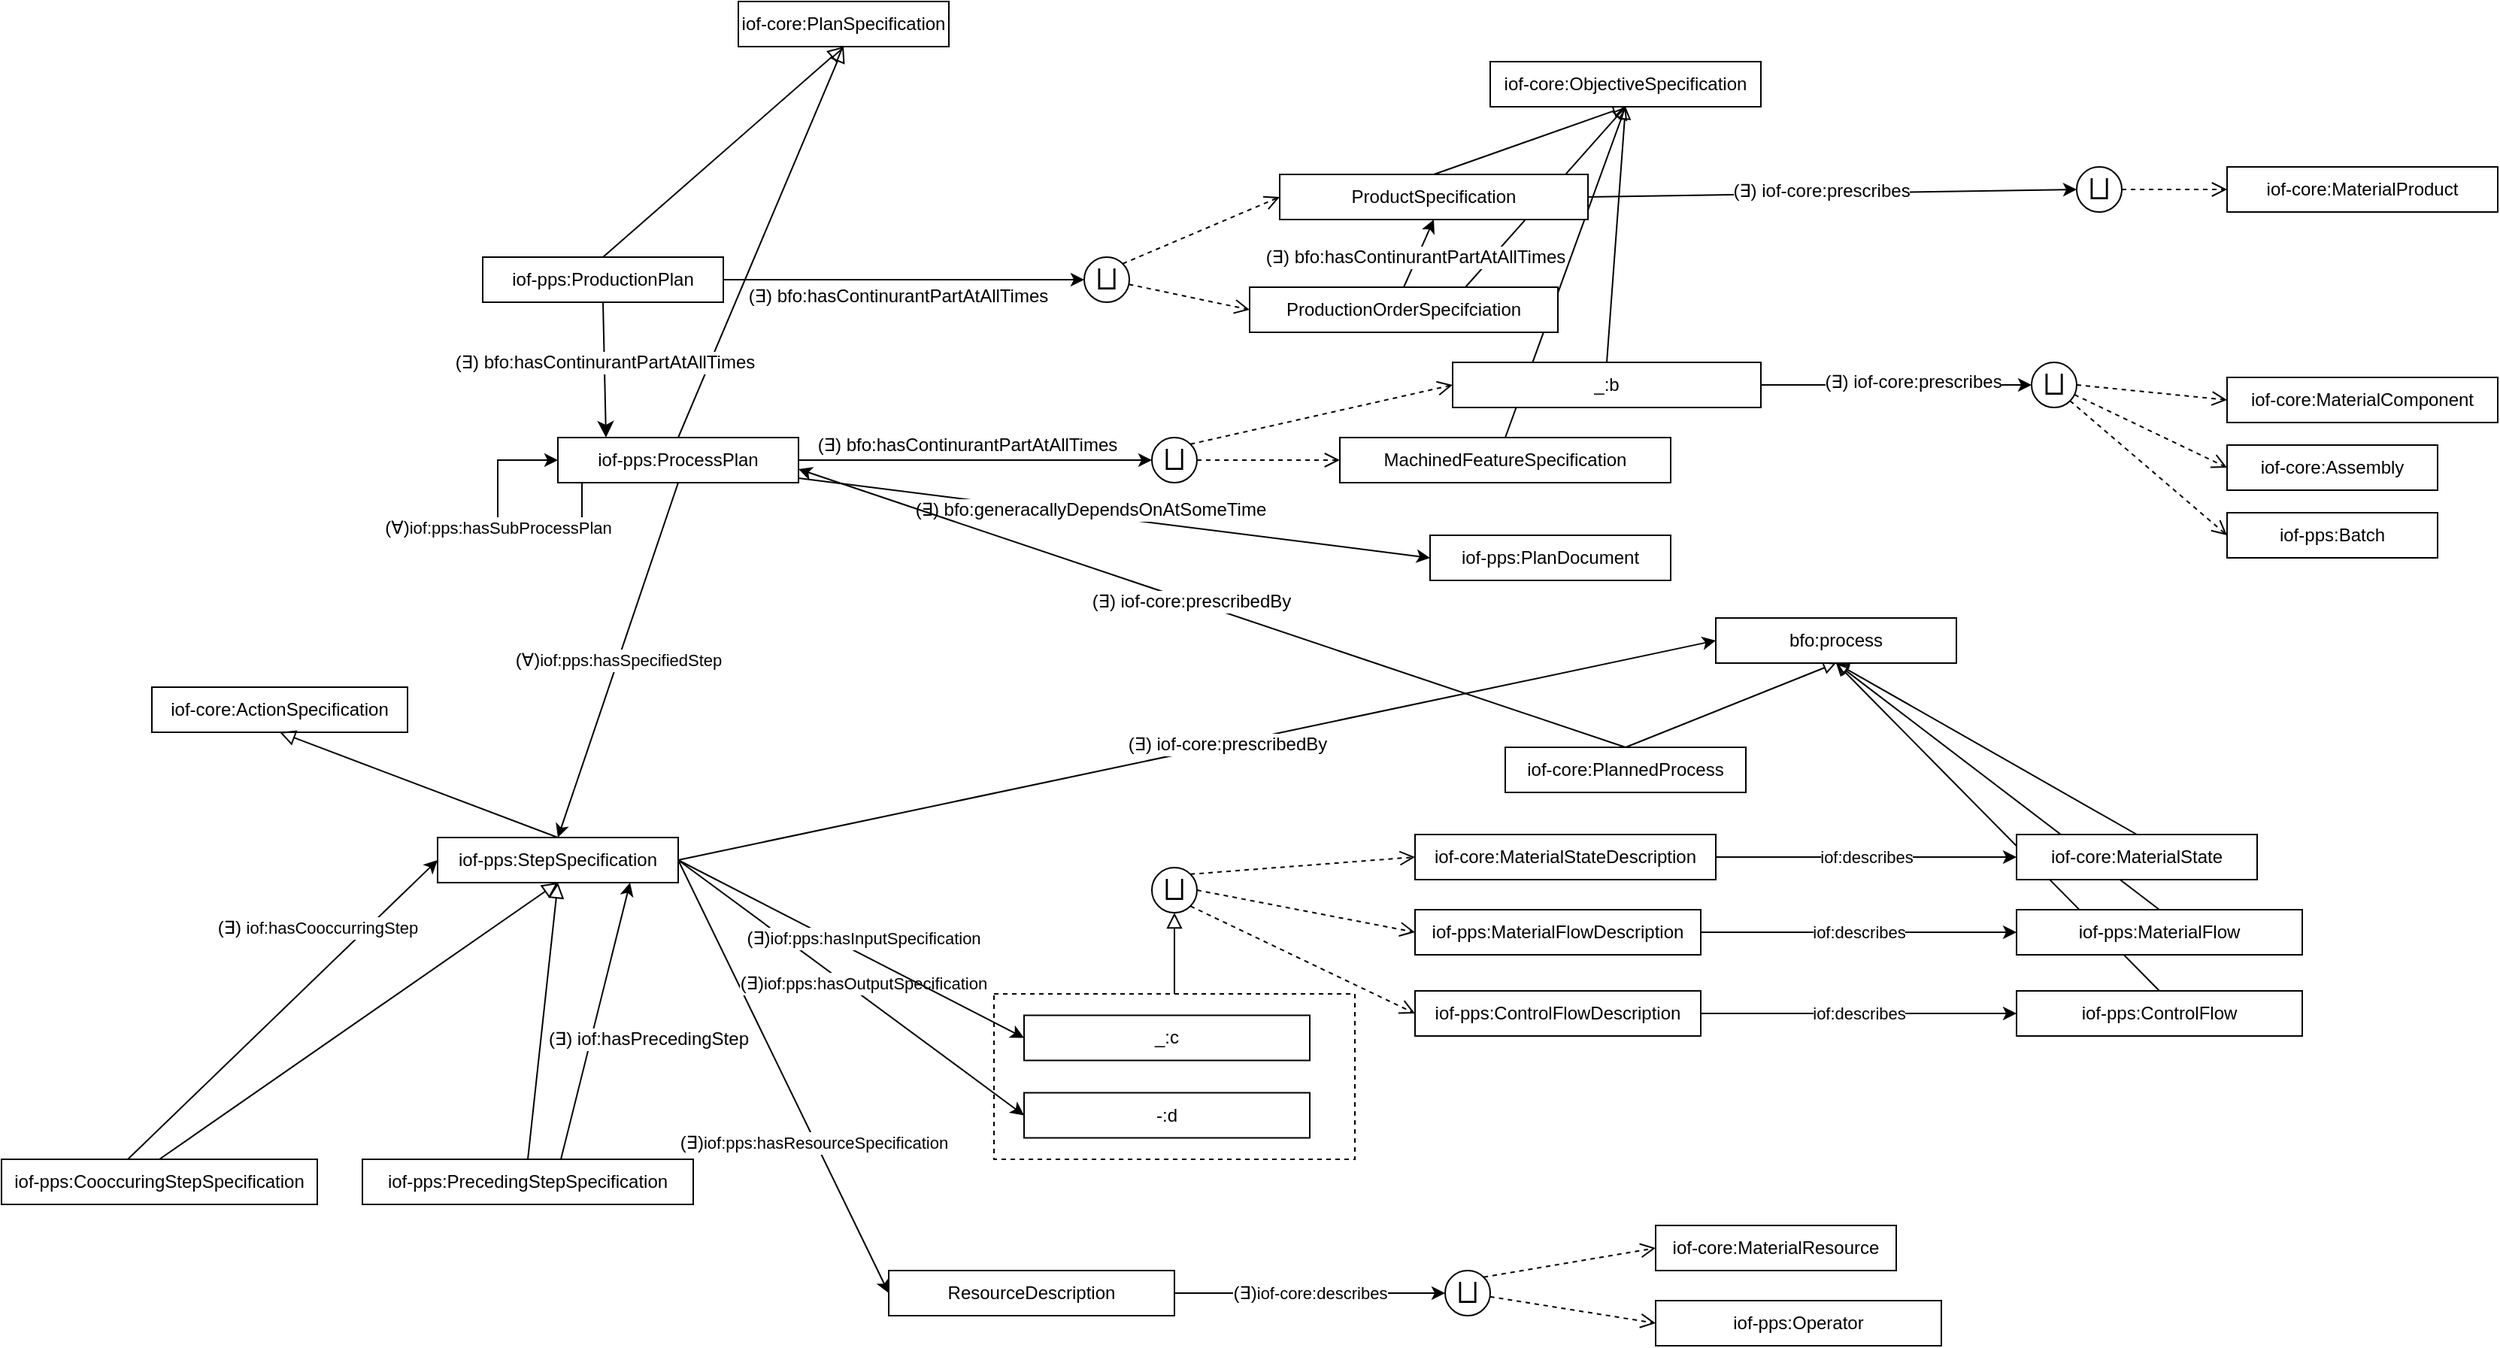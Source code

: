 <mxfile version="20.7.4" type="device" pages="4"><diagram id="MA54bYPQLgCxY2WfnX-B" name="Plan"><mxGraphModel dx="2577" dy="1010" grid="1" gridSize="10" guides="1" tooltips="1" connect="1" arrows="1" fold="1" page="1" pageScale="1" pageWidth="850" pageHeight="1100" math="0" shadow="0"><root><mxCell id="0"/><mxCell id="1" parent="0"/><mxCell id="nEwhMwEfGywJFNkS6q3J-9" style="edgeStyle=none;rounded=0;orthogonalLoop=1;jettySize=auto;html=1;exitX=0.5;exitY=0;exitDx=0;exitDy=0;shadow=0;endArrow=block;endFill=0;entryX=0.5;entryY=1;entryDx=0;entryDy=0;" edge="1" parent="1" source="nEwhMwEfGywJFNkS6q3J-3" target="1lzcdo29bTcVqqvFOY6C-42"><mxGeometry relative="1" as="geometry"><mxPoint x="717.5" y="310" as="sourcePoint"/><mxPoint x="730" y="140" as="targetPoint"/></mxGeometry></mxCell><mxCell id="nEwhMwEfGywJFNkS6q3J-8" style="edgeStyle=none;rounded=0;orthogonalLoop=1;jettySize=auto;html=1;exitX=0.7;exitY=0;exitDx=0;exitDy=0;shadow=0;endArrow=block;endFill=0;entryX=0.5;entryY=1;entryDx=0;entryDy=0;" edge="1" parent="1" source="7YKNfOQzjApBNu3-rX7G-4" target="1lzcdo29bTcVqqvFOY6C-42"><mxGeometry relative="1" as="geometry"><mxPoint x="707.5" y="300" as="sourcePoint"/><mxPoint x="720" y="130" as="targetPoint"/></mxGeometry></mxCell><mxCell id="hMtMzigo3fSBPAtgzRhw-1" value="" style="rounded=0;whiteSpace=wrap;html=1;fillColor=none;dashed=1;" vertex="1" parent="1"><mxGeometry x="290" y="710" width="240" height="110" as="geometry"/></mxCell><mxCell id="1lzcdo29bTcVqqvFOY6C-44" style="edgeStyle=none;rounded=0;orthogonalLoop=1;jettySize=auto;html=1;exitX=0.5;exitY=0;exitDx=0;exitDy=0;shadow=0;endArrow=block;endFill=0;entryX=0.5;entryY=1;entryDx=0;entryDy=0;" parent="1" source="1lzcdo29bTcVqqvFOY6C-39" target="1lzcdo29bTcVqqvFOY6C-42" edge="1"><mxGeometry relative="1" as="geometry"/></mxCell><mxCell id="1lzcdo29bTcVqqvFOY6C-19" style="edgeStyle=none;rounded=0;orthogonalLoop=1;jettySize=auto;html=1;exitX=0.5;exitY=0;exitDx=0;exitDy=0;entryX=0.5;entryY=1;entryDx=0;entryDy=0;endArrow=block;endFill=0;shadow=0;" parent="1" source="nQcxr19yvY97CaMCwS7s-18" target="1lzcdo29bTcVqqvFOY6C-17" edge="1"><mxGeometry relative="1" as="geometry"/></mxCell><mxCell id="1lzcdo29bTcVqqvFOY6C-21" style="edgeStyle=none;rounded=0;orthogonalLoop=1;jettySize=auto;html=1;exitX=0.5;exitY=0;exitDx=0;exitDy=0;endArrow=block;endFill=0;shadow=0;entryX=0.5;entryY=1;entryDx=0;entryDy=0;" parent="1" source="nQcxr19yvY97CaMCwS7s-19" target="1lzcdo29bTcVqqvFOY6C-17" edge="1"><mxGeometry relative="1" as="geometry"/></mxCell><mxCell id="1lzcdo29bTcVqqvFOY6C-20" style="edgeStyle=none;rounded=0;orthogonalLoop=1;jettySize=auto;html=1;exitX=0.5;exitY=0;exitDx=0;exitDy=0;endArrow=block;endFill=0;shadow=0;" parent="1" source="1lzcdo29bTcVqqvFOY6C-1" edge="1"><mxGeometry relative="1" as="geometry"><mxPoint x="850" y="490" as="targetPoint"/></mxGeometry></mxCell><mxCell id="RDLY2TzAgKNmlNGT-V6K-1" value="" style="endArrow=block;html=1;fontColor=#000099;exitX=0.5;exitY=0;exitDx=0;exitDy=0;endFill=0;entryX=0.5;entryY=1;entryDx=0;entryDy=0;endSize=8;arcSize=0;rounded=0;" parent="1" source="RDLY2TzAgKNmlNGT-V6K-3" target="RDLY2TzAgKNmlNGT-V6K-2" edge="1"><mxGeometry width="50" height="50" relative="1" as="geometry"><mxPoint x="65" y="160" as="sourcePoint"/><mxPoint x="223.0" y="160" as="targetPoint"/></mxGeometry></mxCell><mxCell id="RDLY2TzAgKNmlNGT-V6K-2" value="iof-core:PlanSpecification" style="rounded=0;whiteSpace=wrap;html=1;snapToPoint=1;points=[[0.1,0],[0.2,0],[0.3,0],[0.4,0],[0.5,0],[0.6,0],[0.7,0],[0.8,0],[0.9,0],[0,0.1],[0,0.3],[0,0.5],[0,0.7],[0,0.9],[0.1,1],[0.2,1],[0.3,1],[0.4,1],[0.5,1],[0.6,1],[0.7,1],[0.8,1],[0.9,1],[1,0.1],[1,0.3],[1,0.5],[1,0.7],[1,0.9]];" parent="1" vertex="1"><mxGeometry x="120" y="50" width="140" height="30" as="geometry"/></mxCell><mxCell id="RDLY2TzAgKNmlNGT-V6K-15" style="rounded=0;orthogonalLoop=1;jettySize=auto;html=1;entryX=0;entryY=0.5;entryDx=0;entryDy=0;" parent="1" source="RDLY2TzAgKNmlNGT-V6K-3" target="RDLY2TzAgKNmlNGT-V6K-14" edge="1"><mxGeometry relative="1" as="geometry"/></mxCell><mxCell id="RDLY2TzAgKNmlNGT-V6K-16" value="&lt;span style=&quot;font-size: 12px;&quot;&gt;(&lt;/span&gt;&lt;span style=&quot;border-color: var(--border-color); font-size: 12px;&quot; class=&quot;ILfuVd NA6bn&quot;&gt;∃&lt;/span&gt;&lt;span style=&quot;font-size: 12px;&quot;&gt;) bfo:generacallyDependsOnAtSomeTime&lt;/span&gt;" style="edgeLabel;html=1;align=center;verticalAlign=middle;resizable=0;points=[];" parent="RDLY2TzAgKNmlNGT-V6K-15" vertex="1" connectable="0"><mxGeometry x="-0.208" y="2" relative="1" as="geometry"><mxPoint x="27" y="2" as="offset"/></mxGeometry></mxCell><mxCell id="RDLY2TzAgKNmlNGT-V6K-23" value="&lt;span style=&quot;border-color: var(--border-color); color: rgb(0, 0, 0); font-family: Helvetica; font-style: normal; font-variant-ligatures: normal; font-variant-caps: normal; font-weight: 400; letter-spacing: normal; orphans: 2; text-align: center; text-indent: 0px; text-transform: none; widows: 2; word-spacing: 0px; -webkit-text-stroke-width: 0px; text-decoration-thickness: initial; text-decoration-style: initial; text-decoration-color: initial; font-size: 12px;&quot;&gt;(&lt;/span&gt;&lt;span style=&quot;border-color: var(--border-color); color: rgb(0, 0, 0); font-family: Helvetica; font-style: normal; font-variant-ligatures: normal; font-variant-caps: normal; font-weight: 400; letter-spacing: normal; orphans: 2; text-align: center; text-indent: 0px; text-transform: none; widows: 2; word-spacing: 0px; -webkit-text-stroke-width: 0px; text-decoration-thickness: initial; text-decoration-style: initial; text-decoration-color: initial; font-size: 12px;&quot; class=&quot;ILfuVd NA6bn&quot;&gt;∀&lt;/span&gt;&lt;span style=&quot;border-color: var(--border-color); color: rgb(0, 0, 0); font-family: Helvetica; font-style: normal; font-variant-ligatures: normal; font-variant-caps: normal; font-weight: 400; letter-spacing: normal; orphans: 2; text-align: center; text-indent: 0px; text-transform: none; widows: 2; word-spacing: 0px; -webkit-text-stroke-width: 0px; text-decoration-thickness: initial; text-decoration-style: initial; text-decoration-color: initial; font-size: 12px;&quot;&gt;)&lt;/span&gt;&lt;span style=&quot;color: rgb(0, 0, 0); font-family: Helvetica; font-size: 11px; font-style: normal; font-variant-ligatures: normal; font-variant-caps: normal; font-weight: 400; letter-spacing: normal; orphans: 2; text-align: center; text-indent: 0px; text-transform: none; widows: 2; word-spacing: 0px; -webkit-text-stroke-width: 0px; background-color: rgb(255, 255, 255); text-decoration-thickness: initial; text-decoration-style: initial; text-decoration-color: initial; float: none; display: inline !important;&quot;&gt;iof:pps:hasSpecifiedStep&lt;/span&gt;" style="rounded=0;orthogonalLoop=1;jettySize=auto;html=1;entryX=0.5;entryY=0;entryDx=0;entryDy=0;" parent="1" source="RDLY2TzAgKNmlNGT-V6K-3" target="RDLY2TzAgKNmlNGT-V6K-17" edge="1"><mxGeometry relative="1" as="geometry"/></mxCell><mxCell id="RDLY2TzAgKNmlNGT-V6K-3" value="iof-pps:ProcessPlan" style="rounded=0;whiteSpace=wrap;html=1;snapToPoint=1;points=[[0.1,0],[0.2,0],[0.3,0],[0.4,0],[0.5,0],[0.6,0],[0.7,0],[0.8,0],[0.9,0],[0,0.1],[0,0.3],[0,0.5],[0,0.7],[0,0.9],[0.1,1],[0.2,1],[0.3,1],[0.4,1],[0.5,1],[0.6,1],[0.7,1],[0.8,1],[0.9,1],[1,0.1],[1,0.3],[1,0.5],[1,0.7],[1,0.9]];" parent="1" vertex="1"><mxGeometry y="340" width="160" height="30" as="geometry"/></mxCell><mxCell id="RDLY2TzAgKNmlNGT-V6K-8" value="iof-pps:ProductionPlan" style="rounded=0;whiteSpace=wrap;html=1;snapToPoint=1;points=[[0.1,0],[0.2,0],[0.3,0],[0.4,0],[0.5,0],[0.6,0],[0.7,0],[0.8,0],[0.9,0],[0,0.1],[0,0.3],[0,0.5],[0,0.7],[0,0.9],[0.1,1],[0.2,1],[0.3,1],[0.4,1],[0.5,1],[0.6,1],[0.7,1],[0.8,1],[0.9,1],[1,0.1],[1,0.3],[1,0.5],[1,0.7],[1,0.9]];" parent="1" vertex="1"><mxGeometry x="-50" y="220" width="160" height="30" as="geometry"/></mxCell><mxCell id="RDLY2TzAgKNmlNGT-V6K-9" value="" style="endArrow=block;html=1;fontColor=#000099;exitX=0.5;exitY=0;exitDx=0;exitDy=0;endFill=0;entryX=0.5;entryY=1;entryDx=0;entryDy=0;endSize=8;arcSize=0;rounded=0;" parent="1" source="RDLY2TzAgKNmlNGT-V6K-8" target="RDLY2TzAgKNmlNGT-V6K-2" edge="1"><mxGeometry width="50" height="50" relative="1" as="geometry"><mxPoint x="370" y="230" as="sourcePoint"/><mxPoint x="370" y="160" as="targetPoint"/></mxGeometry></mxCell><mxCell id="RDLY2TzAgKNmlNGT-V6K-11" value="" style="endArrow=classic;html=1;endSize=8;arcSize=0;rounded=0;entryX=0.2;entryY=0;entryDx=0;entryDy=0;exitX=0.5;exitY=1;exitDx=0;exitDy=0;" parent="1" source="RDLY2TzAgKNmlNGT-V6K-8" target="RDLY2TzAgKNmlNGT-V6K-3" edge="1"><mxGeometry width="50" height="50" relative="1" as="geometry"><mxPoint x="150" y="340" as="sourcePoint"/><mxPoint x="260" y="230" as="targetPoint"/></mxGeometry></mxCell><mxCell id="RDLY2TzAgKNmlNGT-V6K-12" value="&lt;div&gt;(&lt;span class=&quot;ILfuVd NA6bn&quot;&gt;&lt;span class=&quot;e24Kjd&quot;&gt;∃&lt;/span&gt;&lt;/span&gt;) bfo:hasContinurantPartAtAllTimes&lt;/div&gt;" style="text;html=1;align=center;verticalAlign=middle;resizable=0;points=[];labelBackgroundColor=#ffffff;" parent="RDLY2TzAgKNmlNGT-V6K-11" vertex="1" connectable="0"><mxGeometry x="-0.127" relative="1" as="geometry"><mxPoint as="offset"/></mxGeometry></mxCell><mxCell id="RDLY2TzAgKNmlNGT-V6K-14" value="iof-pps:PlanDocument" style="rounded=0;whiteSpace=wrap;html=1;snapToPoint=1;points=[[0.1,0],[0.2,0],[0.3,0],[0.4,0],[0.5,0],[0.6,0],[0.7,0],[0.8,0],[0.9,0],[0,0.1],[0,0.3],[0,0.5],[0,0.7],[0,0.9],[0.1,1],[0.2,1],[0.3,1],[0.4,1],[0.5,1],[0.6,1],[0.7,1],[0.8,1],[0.9,1],[1,0.1],[1,0.3],[1,0.5],[1,0.7],[1,0.9]];" parent="1" vertex="1"><mxGeometry x="580" y="405" width="160" height="30" as="geometry"/></mxCell><mxCell id="nQcxr19yvY97CaMCwS7s-2" style="rounded=0;orthogonalLoop=1;jettySize=auto;html=1;exitX=1;exitY=0.5;exitDx=0;exitDy=0;entryX=0;entryY=0.5;entryDx=0;entryDy=0;" parent="1" source="RDLY2TzAgKNmlNGT-V6K-17" target="nQcxr19yvY97CaMCwS7s-1" edge="1"><mxGeometry relative="1" as="geometry"/></mxCell><mxCell id="nQcxr19yvY97CaMCwS7s-5" value="&lt;span style=&quot;border-color: var(--border-color); font-size: 12px;&quot;&gt;(&lt;/span&gt;&lt;span style=&quot;border-color: var(--border-color); font-size: 12px;&quot;&gt;∃)&lt;/span&gt;&lt;span style=&quot;border-color: var(--border-color);&quot;&gt;iof:pps:hasResourceSpecification&lt;/span&gt;" style="edgeLabel;html=1;align=center;verticalAlign=middle;resizable=0;points=[];" parent="nQcxr19yvY97CaMCwS7s-2" vertex="1" connectable="0"><mxGeometry x="-0.181" y="1" relative="1" as="geometry"><mxPoint x="32" y="70" as="offset"/></mxGeometry></mxCell><mxCell id="RDLY2TzAgKNmlNGT-V6K-17" value="iof-pps:StepSpecification" style="rounded=0;whiteSpace=wrap;html=1;snapToPoint=1;points=[[0.1,0],[0.2,0],[0.3,0],[0.4,0],[0.5,0],[0.6,0],[0.7,0],[0.8,0],[0.9,0],[0,0.1],[0,0.3],[0,0.5],[0,0.7],[0,0.9],[0.1,1],[0.2,1],[0.3,1],[0.4,1],[0.5,1],[0.6,1],[0.7,1],[0.8,1],[0.9,1],[1,0.1],[1,0.3],[1,0.5],[1,0.7],[1,0.9]];" parent="1" vertex="1"><mxGeometry x="-80" y="606" width="160" height="30" as="geometry"/></mxCell><mxCell id="RDLY2TzAgKNmlNGT-V6K-18" style="edgeStyle=orthogonalEdgeStyle;rounded=0;orthogonalLoop=1;jettySize=auto;html=1;exitX=0.1;exitY=1;exitDx=0;exitDy=0;entryX=0;entryY=0.5;entryDx=0;entryDy=0;" parent="1" source="RDLY2TzAgKNmlNGT-V6K-3" target="RDLY2TzAgKNmlNGT-V6K-3" edge="1"><mxGeometry relative="1" as="geometry"><Array as="points"><mxPoint x="16" y="400"/><mxPoint x="-40" y="400"/><mxPoint x="-40" y="355"/></Array></mxGeometry></mxCell><mxCell id="RDLY2TzAgKNmlNGT-V6K-19" value="&lt;span style=&quot;font-size: 12px;&quot;&gt;(&lt;/span&gt;&lt;span style=&quot;border-color: var(--border-color); font-size: 12px;&quot; class=&quot;ILfuVd NA6bn&quot;&gt;∀&lt;/span&gt;&lt;span style=&quot;font-size: 12px;&quot;&gt;)&lt;/span&gt;iof:pps:hasSubProcessPlan" style="edgeLabel;html=1;align=center;verticalAlign=middle;resizable=0;points=[];" parent="RDLY2TzAgKNmlNGT-V6K-18" vertex="1" connectable="0"><mxGeometry x="-0.202" y="2" relative="1" as="geometry"><mxPoint x="-18" y="-2" as="offset"/></mxGeometry></mxCell><mxCell id="RDLY2TzAgKNmlNGT-V6K-20" value="iof-core:ActionSpecification" style="rounded=0;whiteSpace=wrap;html=1;snapToPoint=1;points=[[0.1,0],[0.2,0],[0.3,0],[0.4,0],[0.5,0],[0.6,0],[0.7,0],[0.8,0],[0.9,0],[0,0.1],[0,0.3],[0,0.5],[0,0.7],[0,0.9],[0.1,1],[0.2,1],[0.3,1],[0.4,1],[0.5,1],[0.6,1],[0.7,1],[0.8,1],[0.9,1],[1,0.1],[1,0.3],[1,0.5],[1,0.7],[1,0.9]];" parent="1" vertex="1"><mxGeometry x="-270" y="506" width="170" height="30" as="geometry"/></mxCell><mxCell id="RDLY2TzAgKNmlNGT-V6K-22" value="" style="endArrow=block;html=1;fontColor=#000099;exitX=0.5;exitY=0;exitDx=0;exitDy=0;endFill=0;entryX=0.5;entryY=1;entryDx=0;entryDy=0;endSize=8;arcSize=0;rounded=0;" parent="1" source="RDLY2TzAgKNmlNGT-V6K-17" target="RDLY2TzAgKNmlNGT-V6K-20" edge="1"><mxGeometry width="50" height="50" relative="1" as="geometry"><mxPoint x="90" y="426" as="sourcePoint"/><mxPoint x="460" y="196" as="targetPoint"/></mxGeometry></mxCell><mxCell id="phCLzgQPZaStvO6Sqhax-5" style="edgeStyle=none;rounded=0;orthogonalLoop=1;jettySize=auto;html=1;exitX=0.6;exitY=0;exitDx=0;exitDy=0;entryX=0.8;entryY=1;entryDx=0;entryDy=0;" edge="1" parent="1" source="RDLY2TzAgKNmlNGT-V6K-28" target="RDLY2TzAgKNmlNGT-V6K-17"><mxGeometry relative="1" as="geometry"/></mxCell><mxCell id="phCLzgQPZaStvO6Sqhax-6" value="&lt;span style=&quot;border-color: var(--border-color); font-size: 12px;&quot;&gt;(&lt;/span&gt;&lt;span style=&quot;border-color: var(--border-color); font-size: 12px;&quot;&gt;∃) iof:hasPrecedingStep&lt;/span&gt;" style="edgeLabel;html=1;align=center;verticalAlign=middle;resizable=0;points=[];" vertex="1" connectable="0" parent="phCLzgQPZaStvO6Sqhax-5"><mxGeometry x="-0.188" y="2" relative="1" as="geometry"><mxPoint x="41" y="-5" as="offset"/></mxGeometry></mxCell><mxCell id="RDLY2TzAgKNmlNGT-V6K-28" value="iof-pps:PrecedingStepSpecification" style="rounded=0;whiteSpace=wrap;html=1;snapToPoint=1;points=[[0.1,0],[0.2,0],[0.3,0],[0.4,0],[0.5,0],[0.6,0],[0.7,0],[0.8,0],[0.9,0],[0,0.1],[0,0.3],[0,0.5],[0,0.7],[0,0.9],[0.1,1],[0.2,1],[0.3,1],[0.4,1],[0.5,1],[0.6,1],[0.7,1],[0.8,1],[0.9,1],[1,0.1],[1,0.3],[1,0.5],[1,0.7],[1,0.9]];" parent="1" vertex="1"><mxGeometry x="-130" y="820" width="220" height="30" as="geometry"/></mxCell><mxCell id="phCLzgQPZaStvO6Sqhax-3" style="rounded=0;orthogonalLoop=1;jettySize=auto;html=1;exitX=0.4;exitY=0;exitDx=0;exitDy=0;entryX=0;entryY=0.5;entryDx=0;entryDy=0;" edge="1" parent="1" source="RDLY2TzAgKNmlNGT-V6K-29" target="RDLY2TzAgKNmlNGT-V6K-17"><mxGeometry relative="1" as="geometry"/></mxCell><mxCell id="phCLzgQPZaStvO6Sqhax-4" value="&lt;span style=&quot;border-color: var(--border-color); font-size: 12px;&quot;&gt;(&lt;/span&gt;&lt;span style=&quot;border-color: var(--border-color); font-size: 12px;&quot;&gt;∃)&amp;nbsp;&lt;/span&gt;iof:hasCooccurringStep" style="edgeLabel;html=1;align=center;verticalAlign=middle;resizable=0;points=[];" vertex="1" connectable="0" parent="phCLzgQPZaStvO6Sqhax-3"><mxGeometry x="-0.186" y="3" relative="1" as="geometry"><mxPoint x="44" y="-71" as="offset"/></mxGeometry></mxCell><mxCell id="RDLY2TzAgKNmlNGT-V6K-29" value="iof-pps:CooccuringStepSpecification" style="rounded=0;whiteSpace=wrap;html=1;snapToPoint=1;points=[[0.1,0],[0.2,0],[0.3,0],[0.4,0],[0.5,0],[0.6,0],[0.7,0],[0.8,0],[0.9,0],[0,0.1],[0,0.3],[0,0.5],[0,0.7],[0,0.9],[0.1,1],[0.2,1],[0.3,1],[0.4,1],[0.5,1],[0.6,1],[0.7,1],[0.8,1],[0.9,1],[1,0.1],[1,0.3],[1,0.5],[1,0.7],[1,0.9]];" parent="1" vertex="1"><mxGeometry x="-370" y="820" width="210" height="30" as="geometry"/></mxCell><mxCell id="RDLY2TzAgKNmlNGT-V6K-58" style="edgeStyle=none;rounded=0;orthogonalLoop=1;jettySize=auto;html=1;exitX=0.5;exitY=0;exitDx=0;exitDy=0;entryX=1;entryY=0.7;entryDx=0;entryDy=0;" parent="1" source="RDLY2TzAgKNmlNGT-V6K-50" target="RDLY2TzAgKNmlNGT-V6K-3" edge="1"><mxGeometry relative="1" as="geometry"/></mxCell><mxCell id="RDLY2TzAgKNmlNGT-V6K-59" value="&lt;span style=&quot;border-color: var(--border-color); font-size: 12px;&quot;&gt;(&lt;/span&gt;&lt;span style=&quot;border-color: var(--border-color); font-size: 12px;&quot; class=&quot;ILfuVd NA6bn&quot;&gt;∃&lt;/span&gt;&lt;span style=&quot;border-color: var(--border-color); font-size: 12px;&quot;&gt;) iof-core:prescribedBy&lt;/span&gt;" style="edgeLabel;html=1;align=center;verticalAlign=middle;resizable=0;points=[];" parent="RDLY2TzAgKNmlNGT-V6K-58" vertex="1" connectable="0"><mxGeometry x="0.054" relative="1" as="geometry"><mxPoint x="1" as="offset"/></mxGeometry></mxCell><mxCell id="1lzcdo29bTcVqqvFOY6C-18" style="rounded=0;orthogonalLoop=1;jettySize=auto;html=1;exitX=0.5;exitY=0;exitDx=0;exitDy=0;entryX=0.5;entryY=1;entryDx=0;entryDy=0;endArrow=block;endFill=0;" parent="1" source="RDLY2TzAgKNmlNGT-V6K-50" target="1lzcdo29bTcVqqvFOY6C-17" edge="1"><mxGeometry relative="1" as="geometry"/></mxCell><mxCell id="RDLY2TzAgKNmlNGT-V6K-50" value="iof-core:PlannedProcess" style="rounded=0;whiteSpace=wrap;html=1;snapToPoint=1;points=[[0.1,0],[0.2,0],[0.3,0],[0.4,0],[0.5,0],[0.6,0],[0.7,0],[0.8,0],[0.9,0],[0,0.1],[0,0.3],[0,0.5],[0,0.7],[0,0.9],[0.1,1],[0.2,1],[0.3,1],[0.4,1],[0.5,1],[0.6,1],[0.7,1],[0.8,1],[0.9,1],[1,0.1],[1,0.3],[1,0.5],[1,0.7],[1,0.9]];" parent="1" vertex="1"><mxGeometry x="630" y="546" width="160" height="30" as="geometry"/></mxCell><mxCell id="hMtMzigo3fSBPAtgzRhw-13" value="&lt;span style=&quot;border-color: var(--border-color); font-size: 12px;&quot;&gt;(&lt;/span&gt;&lt;span style=&quot;border-color: var(--border-color); font-size: 12px;&quot;&gt;∃)&lt;/span&gt;iof-core:describes" style="edgeStyle=none;rounded=0;orthogonalLoop=1;jettySize=auto;html=1;exitX=1;exitY=0.5;exitDx=0;exitDy=0;entryX=0;entryY=0.5;entryDx=0;entryDy=0;" edge="1" parent="1" source="nQcxr19yvY97CaMCwS7s-1" target="oPI6tCREIDE3cTNGY2OU-3"><mxGeometry relative="1" as="geometry"/></mxCell><mxCell id="nQcxr19yvY97CaMCwS7s-1" value="ResourceDescription" style="rounded=0;whiteSpace=wrap;html=1;snapToPoint=1;points=[[0.1,0],[0.2,0],[0.3,0],[0.4,0],[0.5,0],[0.6,0],[0.7,0],[0.8,0],[0.9,0],[0,0.1],[0,0.3],[0,0.5],[0,0.7],[0,0.9],[0.1,1],[0.2,1],[0.3,1],[0.4,1],[0.5,1],[0.6,1],[0.7,1],[0.8,1],[0.9,1],[1,0.1],[1,0.3],[1,0.5],[1,0.7],[1,0.9]];" parent="1" vertex="1"><mxGeometry x="220" y="894" width="190" height="30" as="geometry"/></mxCell><mxCell id="nQcxr19yvY97CaMCwS7s-8" style="edgeStyle=none;rounded=0;orthogonalLoop=1;jettySize=auto;html=1;exitX=1;exitY=0.5;exitDx=0;exitDy=0;entryX=0;entryY=0.5;entryDx=0;entryDy=0;" parent="1" source="RDLY2TzAgKNmlNGT-V6K-17" edge="1" target="1lzcdo29bTcVqqvFOY6C-17"><mxGeometry relative="1" as="geometry"><mxPoint x="280" y="470" as="sourcePoint"/><mxPoint x="220" y="560" as="targetPoint"/></mxGeometry></mxCell><mxCell id="nQcxr19yvY97CaMCwS7s-9" value="&lt;span style=&quot;border-color: var(--border-color); font-size: 12px;&quot;&gt;(&lt;/span&gt;&lt;span style=&quot;border-color: var(--border-color); font-size: 12px;&quot; class=&quot;ILfuVd NA6bn&quot;&gt;∃&lt;/span&gt;&lt;span style=&quot;border-color: var(--border-color); font-size: 12px;&quot;&gt;) iof-core:prescribedBy&lt;/span&gt;" style="edgeLabel;html=1;align=center;verticalAlign=middle;resizable=0;points=[];" parent="nQcxr19yvY97CaMCwS7s-8" vertex="1" connectable="0"><mxGeometry x="0.054" relative="1" as="geometry"><mxPoint x="1" as="offset"/></mxGeometry></mxCell><mxCell id="nQcxr19yvY97CaMCwS7s-10" value="_:c" style="rounded=0;whiteSpace=wrap;html=1;snapToPoint=1;points=[[0.1,0],[0.2,0],[0.3,0],[0.4,0],[0.5,0],[0.6,0],[0.7,0],[0.8,0],[0.9,0],[0,0.1],[0,0.3],[0,0.5],[0,0.7],[0,0.9],[0.1,1],[0.2,1],[0.3,1],[0.4,1],[0.5,1],[0.6,1],[0.7,1],[0.8,1],[0.9,1],[1,0.1],[1,0.3],[1,0.5],[1,0.7],[1,0.9]];" parent="1" vertex="1"><mxGeometry x="310" y="724.25" width="190" height="30" as="geometry"/></mxCell><mxCell id="nQcxr19yvY97CaMCwS7s-11" value="-:d" style="rounded=0;whiteSpace=wrap;html=1;snapToPoint=1;points=[[0.1,0],[0.2,0],[0.3,0],[0.4,0],[0.5,0],[0.6,0],[0.7,0],[0.8,0],[0.9,0],[0,0.1],[0,0.3],[0,0.5],[0,0.7],[0,0.9],[0.1,1],[0.2,1],[0.3,1],[0.4,1],[0.5,1],[0.6,1],[0.7,1],[0.8,1],[0.9,1],[1,0.1],[1,0.3],[1,0.5],[1,0.7],[1,0.9]];" parent="1" vertex="1"><mxGeometry x="310" y="775.75" width="190" height="30" as="geometry"/></mxCell><mxCell id="nQcxr19yvY97CaMCwS7s-12" style="rounded=0;orthogonalLoop=1;jettySize=auto;html=1;exitX=1;exitY=0.5;exitDx=0;exitDy=0;entryX=0;entryY=0.5;entryDx=0;entryDy=0;" parent="1" source="RDLY2TzAgKNmlNGT-V6K-17" target="nQcxr19yvY97CaMCwS7s-11" edge="1"><mxGeometry relative="1" as="geometry"><mxPoint x="90" y="631" as="sourcePoint"/><mxPoint x="230.0" y="781" as="targetPoint"/></mxGeometry></mxCell><mxCell id="nQcxr19yvY97CaMCwS7s-13" value="&lt;span style=&quot;border-color: var(--border-color); font-size: 12px;&quot;&gt;(&lt;/span&gt;&lt;span style=&quot;border-color: var(--border-color); font-size: 12px;&quot;&gt;∃)&lt;/span&gt;&lt;span style=&quot;border-color: var(--border-color);&quot;&gt;iof:pps:hasOutputSpecification&lt;/span&gt;" style="edgeLabel;html=1;align=center;verticalAlign=middle;resizable=0;points=[];" parent="nQcxr19yvY97CaMCwS7s-12" vertex="1" connectable="0"><mxGeometry x="-0.181" y="1" relative="1" as="geometry"><mxPoint x="28" y="13" as="offset"/></mxGeometry></mxCell><mxCell id="nQcxr19yvY97CaMCwS7s-14" style="rounded=0;orthogonalLoop=1;jettySize=auto;html=1;exitX=1;exitY=0.5;exitDx=0;exitDy=0;entryX=0;entryY=0.5;entryDx=0;entryDy=0;" parent="1" source="RDLY2TzAgKNmlNGT-V6K-17" target="nQcxr19yvY97CaMCwS7s-10" edge="1"><mxGeometry relative="1" as="geometry"><mxPoint x="100" y="641" as="sourcePoint"/><mxPoint x="240.0" y="791" as="targetPoint"/></mxGeometry></mxCell><mxCell id="nQcxr19yvY97CaMCwS7s-15" value="&lt;span style=&quot;border-color: var(--border-color); font-size: 12px;&quot;&gt;(&lt;/span&gt;&lt;span style=&quot;border-color: var(--border-color); font-size: 12px;&quot;&gt;∃)&lt;/span&gt;&lt;span style=&quot;border-color: var(--border-color);&quot;&gt;iof:pps:hasInputSpecification&lt;/span&gt;" style="edgeLabel;html=1;align=center;verticalAlign=middle;resizable=0;points=[];" parent="nQcxr19yvY97CaMCwS7s-14" vertex="1" connectable="0"><mxGeometry x="-0.181" y="1" relative="1" as="geometry"><mxPoint x="28" y="4" as="offset"/></mxGeometry></mxCell><mxCell id="nQcxr19yvY97CaMCwS7s-18" value="iof-core:MaterialState" style="rounded=0;whiteSpace=wrap;html=1;snapToPoint=1;points=[[0.1,0],[0.2,0],[0.3,0],[0.4,0],[0.5,0],[0.6,0],[0.7,0],[0.8,0],[0.9,0],[0,0.1],[0,0.3],[0,0.5],[0,0.7],[0,0.9],[0.1,1],[0.2,1],[0.3,1],[0.4,1],[0.5,1],[0.6,1],[0.7,1],[0.8,1],[0.9,1],[1,0.1],[1,0.3],[1,0.5],[1,0.7],[1,0.9]];" parent="1" vertex="1"><mxGeometry x="970" y="604" width="160" height="30" as="geometry"/></mxCell><mxCell id="nQcxr19yvY97CaMCwS7s-19" value="iof-pps:ControlFlow" style="rounded=0;whiteSpace=wrap;html=1;snapToPoint=1;points=[[0.1,0],[0.2,0],[0.3,0],[0.4,0],[0.5,0],[0.6,0],[0.7,0],[0.8,0],[0.9,0],[0,0.1],[0,0.3],[0,0.5],[0,0.7],[0,0.9],[0.1,1],[0.2,1],[0.3,1],[0.4,1],[0.5,1],[0.6,1],[0.7,1],[0.8,1],[0.9,1],[1,0.1],[1,0.3],[1,0.5],[1,0.7],[1,0.9]];" parent="1" vertex="1"><mxGeometry x="970" y="708" width="190" height="30" as="geometry"/></mxCell><mxCell id="1lzcdo29bTcVqqvFOY6C-1" value="iof-pps:MaterialFlow" style="rounded=0;whiteSpace=wrap;html=1;snapToPoint=1;points=[[0.1,0],[0.2,0],[0.3,0],[0.4,0],[0.5,0],[0.6,0],[0.7,0],[0.8,0],[0.9,0],[0,0.1],[0,0.3],[0,0.5],[0,0.7],[0,0.9],[0.1,1],[0.2,1],[0.3,1],[0.4,1],[0.5,1],[0.6,1],[0.7,1],[0.8,1],[0.9,1],[1,0.1],[1,0.3],[1,0.5],[1,0.7],[1,0.9]];" parent="1" vertex="1"><mxGeometry x="970" y="654" width="190" height="30" as="geometry"/></mxCell><mxCell id="1lzcdo29bTcVqqvFOY6C-5" value="" style="endArrow=open;html=1;fontColor=#000099;exitX=1;exitY=0;exitDx=0;exitDy=0;endFill=0;dashed=1;entryX=0;entryY=0.5;entryDx=0;entryDy=0;endSize=8;arcSize=0;rounded=0;" parent="1" source="hMtMzigo3fSBPAtgzRhw-3" target="hMtMzigo3fSBPAtgzRhw-4" edge="1"><mxGeometry width="50" height="50" relative="1" as="geometry"><mxPoint x="765.607" y="640.393" as="sourcePoint"/><mxPoint x="807" y="626" as="targetPoint"/></mxGeometry></mxCell><mxCell id="1lzcdo29bTcVqqvFOY6C-7" value="" style="endArrow=open;html=1;fontColor=#000099;exitX=1;exitY=1;exitDx=0;exitDy=0;endFill=0;dashed=1;entryX=0;entryY=0.5;entryDx=0;entryDy=0;endSize=8;arcSize=0;rounded=0;" parent="1" source="hMtMzigo3fSBPAtgzRhw-3" target="hMtMzigo3fSBPAtgzRhw-5" edge="1"><mxGeometry width="50" height="50" relative="1" as="geometry"><mxPoint x="765.607" y="661.607" as="sourcePoint"/><mxPoint x="910" y="697" as="targetPoint"/></mxGeometry></mxCell><mxCell id="1lzcdo29bTcVqqvFOY6C-17" value="bfo:process" style="rounded=0;whiteSpace=wrap;html=1;snapToPoint=1;points=[[0.1,0],[0.2,0],[0.3,0],[0.4,0],[0.5,0],[0.6,0],[0.7,0],[0.8,0],[0.9,0],[0,0.1],[0,0.3],[0,0.5],[0,0.7],[0,0.9],[0.1,1],[0.2,1],[0.3,1],[0.4,1],[0.5,1],[0.6,1],[0.7,1],[0.8,1],[0.9,1],[1,0.1],[1,0.3],[1,0.5],[1,0.7],[1,0.9]];" parent="1" vertex="1"><mxGeometry x="770" y="460" width="160" height="30" as="geometry"/></mxCell><mxCell id="1lzcdo29bTcVqqvFOY6C-22" value="&lt;span class=&quot;st&quot;&gt;⨆&lt;/span&gt;" style="ellipse;whiteSpace=wrap;html=1;aspect=fixed;fontSize=17;" parent="1" vertex="1"><mxGeometry x="1010" y="160" width="30" height="30" as="geometry"/></mxCell><mxCell id="1lzcdo29bTcVqqvFOY6C-23" value="" style="endArrow=open;html=1;fontColor=#000099;exitX=1;exitY=0.5;exitDx=0;exitDy=0;endFill=0;dashed=1;entryX=0;entryY=0.5;entryDx=0;entryDy=0;endSize=8;arcSize=0;rounded=0;" parent="1" source="1lzcdo29bTcVqqvFOY6C-22" target="1lzcdo29bTcVqqvFOY6C-26" edge="1"><mxGeometry width="50" height="50" relative="1" as="geometry"><mxPoint x="672" y="225" as="sourcePoint"/><mxPoint x="960" y="185.0" as="targetPoint"/></mxGeometry></mxCell><mxCell id="1lzcdo29bTcVqqvFOY6C-26" value="iof-core:MaterialProduct" style="rounded=0;whiteSpace=wrap;html=1;snapToPoint=1;points=[[0.1,0],[0.2,0],[0.3,0],[0.4,0],[0.5,0],[0.6,0],[0.7,0],[0.8,0],[0.9,0],[0,0.1],[0,0.3],[0,0.5],[0,0.7],[0,0.9],[0.1,1],[0.2,1],[0.3,1],[0.4,1],[0.5,1],[0.6,1],[0.7,1],[0.8,1],[0.9,1],[1,0.1],[1,0.3],[1,0.5],[1,0.7],[1,0.9]];" parent="1" vertex="1"><mxGeometry x="1110" y="160" width="180" height="30" as="geometry"/></mxCell><mxCell id="1lzcdo29bTcVqqvFOY6C-33" style="rounded=0;orthogonalLoop=1;jettySize=auto;html=1;exitX=1;exitY=0.5;exitDx=0;exitDy=0;entryX=0;entryY=0.5;entryDx=0;entryDy=0;" parent="1" source="RDLY2TzAgKNmlNGT-V6K-8" target="7YKNfOQzjApBNu3-rX7G-1" edge="1"><mxGeometry relative="1" as="geometry"><mxPoint x="170.412" y="365.235" as="sourcePoint"/><mxPoint x="340" y="235" as="targetPoint"/></mxGeometry></mxCell><mxCell id="1lzcdo29bTcVqqvFOY6C-34" value="&lt;span style=&quot;font-size: 12px;&quot;&gt;(&lt;/span&gt;&lt;span style=&quot;border-color: var(--border-color); font-size: 12px;&quot; class=&quot;ILfuVd NA6bn&quot;&gt;∃&lt;/span&gt;&lt;span style=&quot;font-size: 12px;&quot;&gt;) bfo:hasContinurantPartAtAllTimes&lt;/span&gt;" style="edgeLabel;html=1;align=center;verticalAlign=middle;resizable=0;points=[];" parent="1lzcdo29bTcVqqvFOY6C-33" vertex="1" connectable="0"><mxGeometry x="-0.208" y="2" relative="1" as="geometry"><mxPoint x="21" y="13" as="offset"/></mxGeometry></mxCell><mxCell id="1lzcdo29bTcVqqvFOY6C-43" style="edgeStyle=none;rounded=0;orthogonalLoop=1;jettySize=auto;html=1;exitX=0.5;exitY=0;exitDx=0;exitDy=0;entryX=0.5;entryY=1;entryDx=0;entryDy=0;shadow=0;endArrow=block;endFill=0;" parent="1" source="1lzcdo29bTcVqqvFOY6C-35" target="1lzcdo29bTcVqqvFOY6C-42" edge="1"><mxGeometry relative="1" as="geometry"/></mxCell><mxCell id="1lzcdo29bTcVqqvFOY6C-35" value="ProductSpecification" style="rounded=0;whiteSpace=wrap;html=1;snapToPoint=1;points=[[0.1,0],[0.2,0],[0.3,0],[0.4,0],[0.5,0],[0.6,0],[0.7,0],[0.8,0],[0.9,0],[0,0.1],[0,0.3],[0,0.5],[0,0.7],[0,0.9],[0.1,1],[0.2,1],[0.3,1],[0.4,1],[0.5,1],[0.6,1],[0.7,1],[0.8,1],[0.9,1],[1,0.1],[1,0.3],[1,0.5],[1,0.7],[1,0.9]];" parent="1" vertex="1"><mxGeometry x="480" y="165" width="205" height="30" as="geometry"/></mxCell><mxCell id="1lzcdo29bTcVqqvFOY6C-37" style="rounded=0;orthogonalLoop=1;jettySize=auto;html=1;exitX=1;exitY=0.5;exitDx=0;exitDy=0;entryX=0;entryY=0.5;entryDx=0;entryDy=0;" parent="1" source="RDLY2TzAgKNmlNGT-V6K-3" target="nEwhMwEfGywJFNkS6q3J-4" edge="1"><mxGeometry relative="1" as="geometry"><mxPoint x="120" y="245" as="sourcePoint"/><mxPoint x="390" y="355" as="targetPoint"/></mxGeometry></mxCell><mxCell id="1lzcdo29bTcVqqvFOY6C-38" value="&lt;span style=&quot;font-size: 12px;&quot;&gt;(&lt;/span&gt;&lt;span style=&quot;border-color: var(--border-color); font-size: 12px;&quot; class=&quot;ILfuVd NA6bn&quot;&gt;∃&lt;/span&gt;&lt;span style=&quot;font-size: 12px;&quot;&gt;) bfo:hasContinurantPartAtAllTimes&lt;/span&gt;" style="edgeLabel;html=1;align=center;verticalAlign=middle;resizable=0;points=[];" parent="1lzcdo29bTcVqqvFOY6C-37" vertex="1" connectable="0"><mxGeometry x="-0.208" y="2" relative="1" as="geometry"><mxPoint x="19" y="-8" as="offset"/></mxGeometry></mxCell><mxCell id="1lzcdo29bTcVqqvFOY6C-39" value="_:b" style="rounded=0;whiteSpace=wrap;html=1;snapToPoint=1;points=[[0.1,0],[0.2,0],[0.3,0],[0.4,0],[0.5,0],[0.6,0],[0.7,0],[0.8,0],[0.9,0],[0,0.1],[0,0.3],[0,0.5],[0,0.7],[0,0.9],[0.1,1],[0.2,1],[0.3,1],[0.4,1],[0.5,1],[0.6,1],[0.7,1],[0.8,1],[0.9,1],[1,0.1],[1,0.3],[1,0.5],[1,0.7],[1,0.9]];" parent="1" vertex="1"><mxGeometry x="595" y="290" width="205" height="30" as="geometry"/></mxCell><mxCell id="1lzcdo29bTcVqqvFOY6C-42" value="iof-core:ObjectiveSpecification" style="rounded=0;whiteSpace=wrap;html=1;snapToPoint=1;points=[[0.1,0],[0.2,0],[0.3,0],[0.4,0],[0.5,0],[0.6,0],[0.7,0],[0.8,0],[0.9,0],[0,0.1],[0,0.3],[0,0.5],[0,0.7],[0,0.9],[0.1,1],[0.2,1],[0.3,1],[0.4,1],[0.5,1],[0.6,1],[0.7,1],[0.8,1],[0.9,1],[1,0.1],[1,0.3],[1,0.5],[1,0.7],[1,0.9]];" parent="1" vertex="1"><mxGeometry x="620" y="90" width="180" height="30" as="geometry"/></mxCell><mxCell id="1lzcdo29bTcVqqvFOY6C-45" value="&lt;span class=&quot;st&quot;&gt;⨆&lt;/span&gt;" style="ellipse;whiteSpace=wrap;html=1;aspect=fixed;fontSize=17;" parent="1" vertex="1"><mxGeometry x="980" y="290" width="30" height="30" as="geometry"/></mxCell><mxCell id="1lzcdo29bTcVqqvFOY6C-46" value="" style="endArrow=open;html=1;fontColor=#000099;exitX=1;exitY=0.5;exitDx=0;exitDy=0;endFill=0;dashed=1;entryX=0;entryY=0.5;entryDx=0;entryDy=0;endSize=8;arcSize=0;rounded=0;" parent="1" source="1lzcdo29bTcVqqvFOY6C-45" target="1lzcdo29bTcVqqvFOY6C-49" edge="1"><mxGeometry width="50" height="50" relative="1" as="geometry"><mxPoint x="832" y="300" as="sourcePoint"/><mxPoint x="1120" y="260.0" as="targetPoint"/></mxGeometry></mxCell><mxCell id="1lzcdo29bTcVqqvFOY6C-47" value="" style="endArrow=open;html=1;fontColor=#000099;endFill=0;dashed=1;entryX=0;entryY=0.5;entryDx=0;entryDy=0;endSize=8;arcSize=0;rounded=0;" parent="1" source="1lzcdo29bTcVqqvFOY6C-45" target="1lzcdo29bTcVqqvFOY6C-50" edge="1"><mxGeometry width="50" height="50" relative="1" as="geometry"><mxPoint x="1006" y="289" as="sourcePoint"/><mxPoint x="1120" y="310.0" as="targetPoint"/></mxGeometry></mxCell><mxCell id="1lzcdo29bTcVqqvFOY6C-48" value="" style="endArrow=open;html=1;fontColor=#000099;exitX=1;exitY=1;exitDx=0;exitDy=0;endFill=0;dashed=1;endSize=8;arcSize=0;rounded=0;entryX=0;entryY=0.5;entryDx=0;entryDy=0;" parent="1" source="1lzcdo29bTcVqqvFOY6C-45" target="1lzcdo29bTcVqqvFOY6C-57" edge="1"><mxGeometry width="50" height="50" relative="1" as="geometry"><mxPoint x="1015.607" y="310.607" as="sourcePoint"/><mxPoint x="1120" y="305" as="targetPoint"/></mxGeometry></mxCell><mxCell id="1lzcdo29bTcVqqvFOY6C-49" value="iof-core:MaterialComponent" style="rounded=0;whiteSpace=wrap;html=1;snapToPoint=1;points=[[0.1,0],[0.2,0],[0.3,0],[0.4,0],[0.5,0],[0.6,0],[0.7,0],[0.8,0],[0.9,0],[0,0.1],[0,0.3],[0,0.5],[0,0.7],[0,0.9],[0.1,1],[0.2,1],[0.3,1],[0.4,1],[0.5,1],[0.6,1],[0.7,1],[0.8,1],[0.9,1],[1,0.1],[1,0.3],[1,0.5],[1,0.7],[1,0.9]];" parent="1" vertex="1"><mxGeometry x="1110" y="300" width="180" height="30" as="geometry"/></mxCell><mxCell id="1lzcdo29bTcVqqvFOY6C-50" value="iof-core:Assembly" style="rounded=0;whiteSpace=wrap;html=1;snapToPoint=1;points=[[0.1,0],[0.2,0],[0.3,0],[0.4,0],[0.5,0],[0.6,0],[0.7,0],[0.8,0],[0.9,0],[0,0.1],[0,0.3],[0,0.5],[0,0.7],[0,0.9],[0.1,1],[0.2,1],[0.3,1],[0.4,1],[0.5,1],[0.6,1],[0.7,1],[0.8,1],[0.9,1],[1,0.1],[1,0.3],[1,0.5],[1,0.7],[1,0.9]];" parent="1" vertex="1"><mxGeometry x="1110" y="345" width="140" height="30" as="geometry"/></mxCell><mxCell id="1lzcdo29bTcVqqvFOY6C-55" style="edgeStyle=none;rounded=0;orthogonalLoop=1;jettySize=auto;html=1;exitX=1;exitY=0.5;exitDx=0;exitDy=0;entryX=0;entryY=0.5;entryDx=0;entryDy=0;" parent="1" source="1lzcdo29bTcVqqvFOY6C-35" target="1lzcdo29bTcVqqvFOY6C-22" edge="1"><mxGeometry relative="1" as="geometry"><mxPoint x="975" y="193.82" as="targetPoint"/><mxPoint x="745.0" y="193.82" as="sourcePoint"/></mxGeometry></mxCell><mxCell id="1lzcdo29bTcVqqvFOY6C-56" value="&lt;span style=&quot;border-color: var(--border-color); font-size: 12px;&quot;&gt;(&lt;/span&gt;&lt;span style=&quot;border-color: var(--border-color); font-size: 12px;&quot; class=&quot;ILfuVd NA6bn&quot;&gt;∃&lt;/span&gt;&lt;span style=&quot;border-color: var(--border-color); font-size: 12px;&quot;&gt;) iof-core:prescribes&lt;/span&gt;" style="edgeLabel;html=1;align=center;verticalAlign=middle;resizable=0;points=[];" parent="1lzcdo29bTcVqqvFOY6C-55" vertex="1" connectable="0"><mxGeometry x="-0.249" y="2" relative="1" as="geometry"><mxPoint x="33" as="offset"/></mxGeometry></mxCell><mxCell id="1lzcdo29bTcVqqvFOY6C-57" value="iof-pps:Batch" style="rounded=0;whiteSpace=wrap;html=1;snapToPoint=1;points=[[0.1,0],[0.2,0],[0.3,0],[0.4,0],[0.5,0],[0.6,0],[0.7,0],[0.8,0],[0.9,0],[0,0.1],[0,0.3],[0,0.5],[0,0.7],[0,0.9],[0.1,1],[0.2,1],[0.3,1],[0.4,1],[0.5,1],[0.6,1],[0.7,1],[0.8,1],[0.9,1],[1,0.1],[1,0.3],[1,0.5],[1,0.7],[1,0.9]];" parent="1" vertex="1"><mxGeometry x="1110" y="390" width="140" height="30" as="geometry"/></mxCell><mxCell id="1lzcdo29bTcVqqvFOY6C-58" style="edgeStyle=none;rounded=0;orthogonalLoop=1;jettySize=auto;html=1;exitX=1;exitY=0.5;exitDx=0;exitDy=0;entryX=0;entryY=0.5;entryDx=0;entryDy=0;" parent="1" source="1lzcdo29bTcVqqvFOY6C-39" target="1lzcdo29bTcVqqvFOY6C-45" edge="1"><mxGeometry relative="1" as="geometry"><mxPoint x="800" y="245" as="targetPoint"/><mxPoint x="585" y="245" as="sourcePoint"/></mxGeometry></mxCell><mxCell id="1lzcdo29bTcVqqvFOY6C-59" value="&lt;span style=&quot;border-color: var(--border-color); font-size: 12px;&quot;&gt;(&lt;/span&gt;&lt;span style=&quot;border-color: var(--border-color); font-size: 12px;&quot; class=&quot;ILfuVd NA6bn&quot;&gt;∃&lt;/span&gt;&lt;span style=&quot;border-color: var(--border-color); font-size: 12px;&quot;&gt;) iof-core:prescribes&lt;/span&gt;" style="edgeLabel;html=1;align=center;verticalAlign=middle;resizable=0;points=[];" parent="1lzcdo29bTcVqqvFOY6C-58" vertex="1" connectable="0"><mxGeometry x="-0.249" y="2" relative="1" as="geometry"><mxPoint x="33" as="offset"/></mxGeometry></mxCell><mxCell id="oPI6tCREIDE3cTNGY2OU-1" value="iof-core:MaterialResource" style="rounded=0;whiteSpace=wrap;html=1;snapToPoint=1;points=[[0.1,0],[0.2,0],[0.3,0],[0.4,0],[0.5,0],[0.6,0],[0.7,0],[0.8,0],[0.9,0],[0,0.1],[0,0.3],[0,0.5],[0,0.7],[0,0.9],[0.1,1],[0.2,1],[0.3,1],[0.4,1],[0.5,1],[0.6,1],[0.7,1],[0.8,1],[0.9,1],[1,0.1],[1,0.3],[1,0.5],[1,0.7],[1,0.9]];" parent="1" vertex="1"><mxGeometry x="730" y="864" width="160" height="30" as="geometry"/></mxCell><mxCell id="oPI6tCREIDE3cTNGY2OU-2" value="iof-pps:Operator" style="rounded=0;whiteSpace=wrap;html=1;snapToPoint=1;points=[[0.1,0],[0.2,0],[0.3,0],[0.4,0],[0.5,0],[0.6,0],[0.7,0],[0.8,0],[0.9,0],[0,0.1],[0,0.3],[0,0.5],[0,0.7],[0,0.9],[0.1,1],[0.2,1],[0.3,1],[0.4,1],[0.5,1],[0.6,1],[0.7,1],[0.8,1],[0.9,1],[1,0.1],[1,0.3],[1,0.5],[1,0.7],[1,0.9]];" parent="1" vertex="1"><mxGeometry x="730" y="914" width="190" height="30" as="geometry"/></mxCell><mxCell id="oPI6tCREIDE3cTNGY2OU-3" value="&lt;span class=&quot;st&quot;&gt;⨆&lt;/span&gt;" style="ellipse;whiteSpace=wrap;html=1;aspect=fixed;fontSize=17;" parent="1" vertex="1"><mxGeometry x="590" y="894" width="30" height="30" as="geometry"/></mxCell><mxCell id="oPI6tCREIDE3cTNGY2OU-4" value="" style="endArrow=open;html=1;fontColor=#000099;exitX=1;exitY=0;exitDx=0;exitDy=0;endFill=0;dashed=1;entryX=0;entryY=0.5;entryDx=0;entryDy=0;endSize=8;arcSize=0;rounded=0;" parent="1" source="oPI6tCREIDE3cTNGY2OU-3" target="oPI6tCREIDE3cTNGY2OU-1" edge="1"><mxGeometry width="50" height="50" relative="1" as="geometry"><mxPoint x="442" y="919" as="sourcePoint"/><mxPoint x="657" y="884" as="targetPoint"/></mxGeometry></mxCell><mxCell id="oPI6tCREIDE3cTNGY2OU-5" value="" style="endArrow=open;html=1;fontColor=#000099;endFill=0;dashed=1;entryX=0;entryY=0.5;entryDx=0;entryDy=0;endSize=8;arcSize=0;rounded=0;" parent="1" source="oPI6tCREIDE3cTNGY2OU-3" target="oPI6tCREIDE3cTNGY2OU-2" edge="1"><mxGeometry width="50" height="50" relative="1" as="geometry"><mxPoint x="616" y="908" as="sourcePoint"/><mxPoint x="657" y="934" as="targetPoint"/></mxGeometry></mxCell><mxCell id="phCLzgQPZaStvO6Sqhax-1" value="" style="endArrow=block;html=1;fontColor=#000099;exitX=0.5;exitY=0;exitDx=0;exitDy=0;endFill=0;entryX=0.5;entryY=1;entryDx=0;entryDy=0;endSize=8;arcSize=0;rounded=0;" edge="1" parent="1" source="RDLY2TzAgKNmlNGT-V6K-28" target="RDLY2TzAgKNmlNGT-V6K-17"><mxGeometry width="50" height="50" relative="1" as="geometry"><mxPoint x="10" y="616" as="sourcePoint"/><mxPoint x="-175" y="546" as="targetPoint"/></mxGeometry></mxCell><mxCell id="phCLzgQPZaStvO6Sqhax-2" value="" style="endArrow=block;html=1;fontColor=#000099;exitX=0.5;exitY=0;exitDx=0;exitDy=0;endFill=0;entryX=0.5;entryY=1;entryDx=0;entryDy=0;endSize=8;arcSize=0;rounded=0;" edge="1" parent="1" source="RDLY2TzAgKNmlNGT-V6K-29" target="RDLY2TzAgKNmlNGT-V6K-17"><mxGeometry width="50" height="50" relative="1" as="geometry"><mxPoint x="-190" y="731" as="sourcePoint"/><mxPoint x="-230" y="611" as="targetPoint"/></mxGeometry></mxCell><mxCell id="hMtMzigo3fSBPAtgzRhw-2" value="" style="endArrow=block;html=1;fontColor=#000099;exitX=0.5;exitY=0;exitDx=0;exitDy=0;endFill=0;endSize=8;arcSize=0;rounded=0;entryX=0.5;entryY=1;entryDx=0;entryDy=0;" edge="1" parent="1" source="hMtMzigo3fSBPAtgzRhw-1" target="hMtMzigo3fSBPAtgzRhw-3"><mxGeometry width="50" height="50" relative="1" as="geometry"><mxPoint x="-10" y="830" as="sourcePoint"/><mxPoint x="410" y="660" as="targetPoint"/></mxGeometry></mxCell><mxCell id="hMtMzigo3fSBPAtgzRhw-3" value="&lt;span class=&quot;st&quot;&gt;⨆&lt;/span&gt;" style="ellipse;whiteSpace=wrap;html=1;aspect=fixed;fontSize=17;" vertex="1" parent="1"><mxGeometry x="395" y="626" width="30" height="30" as="geometry"/></mxCell><mxCell id="hMtMzigo3fSBPAtgzRhw-8" value="iof:describes" style="edgeStyle=none;rounded=0;orthogonalLoop=1;jettySize=auto;html=1;exitX=1;exitY=0.5;exitDx=0;exitDy=0;entryX=0;entryY=0.5;entryDx=0;entryDy=0;" edge="1" parent="1" source="hMtMzigo3fSBPAtgzRhw-4" target="nQcxr19yvY97CaMCwS7s-18"><mxGeometry relative="1" as="geometry"/></mxCell><mxCell id="hMtMzigo3fSBPAtgzRhw-4" value="iof-core:MaterialStateDescription" style="rounded=0;whiteSpace=wrap;html=1;snapToPoint=1;points=[[0.1,0],[0.2,0],[0.3,0],[0.4,0],[0.5,0],[0.6,0],[0.7,0],[0.8,0],[0.9,0],[0,0.1],[0,0.3],[0,0.5],[0,0.7],[0,0.9],[0.1,1],[0.2,1],[0.3,1],[0.4,1],[0.5,1],[0.6,1],[0.7,1],[0.8,1],[0.9,1],[1,0.1],[1,0.3],[1,0.5],[1,0.7],[1,0.9]];" vertex="1" parent="1"><mxGeometry x="570" y="604" width="200" height="30" as="geometry"/></mxCell><mxCell id="hMtMzigo3fSBPAtgzRhw-5" value="iof-pps:ControlFlowDescription" style="rounded=0;whiteSpace=wrap;html=1;snapToPoint=1;points=[[0.1,0],[0.2,0],[0.3,0],[0.4,0],[0.5,0],[0.6,0],[0.7,0],[0.8,0],[0.9,0],[0,0.1],[0,0.3],[0,0.5],[0,0.7],[0,0.9],[0.1,1],[0.2,1],[0.3,1],[0.4,1],[0.5,1],[0.6,1],[0.7,1],[0.8,1],[0.9,1],[1,0.1],[1,0.3],[1,0.5],[1,0.7],[1,0.9]];" vertex="1" parent="1"><mxGeometry x="570" y="708" width="190" height="30" as="geometry"/></mxCell><mxCell id="hMtMzigo3fSBPAtgzRhw-6" value="iof-pps:MaterialFlowDescription" style="rounded=0;whiteSpace=wrap;html=1;snapToPoint=1;points=[[0.1,0],[0.2,0],[0.3,0],[0.4,0],[0.5,0],[0.6,0],[0.7,0],[0.8,0],[0.9,0],[0,0.1],[0,0.3],[0,0.5],[0,0.7],[0,0.9],[0.1,1],[0.2,1],[0.3,1],[0.4,1],[0.5,1],[0.6,1],[0.7,1],[0.8,1],[0.9,1],[1,0.1],[1,0.3],[1,0.5],[1,0.7],[1,0.9]];" vertex="1" parent="1"><mxGeometry x="570" y="654" width="190" height="30" as="geometry"/></mxCell><mxCell id="hMtMzigo3fSBPAtgzRhw-7" value="" style="endArrow=open;html=1;fontColor=#000099;endFill=0;dashed=1;entryX=0;entryY=0.5;entryDx=0;entryDy=0;endSize=8;arcSize=0;rounded=0;exitX=1;exitY=0.5;exitDx=0;exitDy=0;" edge="1" parent="1" source="hMtMzigo3fSBPAtgzRhw-3" target="hMtMzigo3fSBPAtgzRhw-6"><mxGeometry width="50" height="50" relative="1" as="geometry"><mxPoint x="779.811" y="663.375" as="sourcePoint"/><mxPoint x="890" y="681.0" as="targetPoint"/></mxGeometry></mxCell><mxCell id="hMtMzigo3fSBPAtgzRhw-9" value="iof:describes" style="edgeStyle=none;rounded=0;orthogonalLoop=1;jettySize=auto;html=1;exitX=1;exitY=0.5;exitDx=0;exitDy=0;entryX=0;entryY=0.5;entryDx=0;entryDy=0;" edge="1" parent="1" source="hMtMzigo3fSBPAtgzRhw-6" target="1lzcdo29bTcVqqvFOY6C-1"><mxGeometry relative="1" as="geometry"><mxPoint x="780" y="629" as="sourcePoint"/><mxPoint x="980" y="629" as="targetPoint"/></mxGeometry></mxCell><mxCell id="hMtMzigo3fSBPAtgzRhw-10" value="iof:describes" style="edgeStyle=none;rounded=0;orthogonalLoop=1;jettySize=auto;html=1;exitX=1;exitY=0.5;exitDx=0;exitDy=0;entryX=0;entryY=0.5;entryDx=0;entryDy=0;" edge="1" parent="1" source="hMtMzigo3fSBPAtgzRhw-5" target="nQcxr19yvY97CaMCwS7s-19"><mxGeometry relative="1" as="geometry"><mxPoint x="790" y="639" as="sourcePoint"/><mxPoint x="990" y="639" as="targetPoint"/></mxGeometry></mxCell><mxCell id="7YKNfOQzjApBNu3-rX7G-1" value="&lt;span class=&quot;st&quot;&gt;⨆&lt;/span&gt;" style="ellipse;whiteSpace=wrap;html=1;aspect=fixed;fontSize=17;" vertex="1" parent="1"><mxGeometry x="350" y="220" width="30" height="30" as="geometry"/></mxCell><mxCell id="7YKNfOQzjApBNu3-rX7G-2" value="" style="endArrow=open;html=1;fontColor=#000099;exitX=1;exitY=0;exitDx=0;exitDy=0;endFill=0;dashed=1;entryX=0;entryY=0.5;entryDx=0;entryDy=0;endSize=8;arcSize=0;rounded=0;" edge="1" parent="1" source="7YKNfOQzjApBNu3-rX7G-1" target="1lzcdo29bTcVqqvFOY6C-35"><mxGeometry width="50" height="50" relative="1" as="geometry"><mxPoint x="202" y="250" as="sourcePoint"/><mxPoint x="490" y="210" as="targetPoint"/></mxGeometry></mxCell><mxCell id="7YKNfOQzjApBNu3-rX7G-3" value="" style="endArrow=open;html=1;fontColor=#000099;endFill=0;dashed=1;entryX=0;entryY=0.5;entryDx=0;entryDy=0;endSize=8;arcSize=0;rounded=0;" edge="1" parent="1" source="7YKNfOQzjApBNu3-rX7G-1" target="7YKNfOQzjApBNu3-rX7G-4"><mxGeometry width="50" height="50" relative="1" as="geometry"><mxPoint x="376" y="239" as="sourcePoint"/><mxPoint x="490" y="260.0" as="targetPoint"/></mxGeometry></mxCell><mxCell id="7YKNfOQzjApBNu3-rX7G-5" value="&lt;span style=&quot;border-color: var(--border-color); color: rgb(0, 0, 0); font-family: Helvetica; font-style: normal; font-variant-ligatures: normal; font-variant-caps: normal; font-weight: 400; letter-spacing: normal; orphans: 2; text-align: center; text-indent: 0px; text-transform: none; widows: 2; word-spacing: 0px; -webkit-text-stroke-width: 0px; text-decoration-thickness: initial; text-decoration-style: initial; text-decoration-color: initial; font-size: 12px;&quot;&gt;(&lt;/span&gt;&lt;span style=&quot;border-color: var(--border-color); color: rgb(0, 0, 0); font-family: Helvetica; font-style: normal; font-variant-ligatures: normal; font-variant-caps: normal; font-weight: 400; letter-spacing: normal; orphans: 2; text-align: center; text-indent: 0px; text-transform: none; widows: 2; word-spacing: 0px; -webkit-text-stroke-width: 0px; text-decoration-thickness: initial; text-decoration-style: initial; text-decoration-color: initial; font-size: 12px;&quot; class=&quot;ILfuVd NA6bn&quot;&gt;∃&lt;/span&gt;&lt;span style=&quot;border-color: var(--border-color); color: rgb(0, 0, 0); font-family: Helvetica; font-style: normal; font-variant-ligatures: normal; font-variant-caps: normal; font-weight: 400; letter-spacing: normal; orphans: 2; text-align: center; text-indent: 0px; text-transform: none; widows: 2; word-spacing: 0px; -webkit-text-stroke-width: 0px; text-decoration-thickness: initial; text-decoration-style: initial; text-decoration-color: initial; font-size: 12px;&quot;&gt;) bfo:hasContinurantPartAtAllTimes&lt;/span&gt;" style="edgeStyle=none;rounded=0;orthogonalLoop=1;jettySize=auto;html=1;exitX=0.5;exitY=0;exitDx=0;exitDy=0;entryX=0.5;entryY=1;entryDx=0;entryDy=0;" edge="1" parent="1" source="7YKNfOQzjApBNu3-rX7G-4" target="1lzcdo29bTcVqqvFOY6C-35"><mxGeometry x="-0.134" y="1" relative="1" as="geometry"><mxPoint as="offset"/></mxGeometry></mxCell><mxCell id="7YKNfOQzjApBNu3-rX7G-4" value="ProductionOrderSpecifciation" style="rounded=0;whiteSpace=wrap;html=1;snapToPoint=1;points=[[0.1,0],[0.2,0],[0.3,0],[0.4,0],[0.5,0],[0.6,0],[0.7,0],[0.8,0],[0.9,0],[0,0.1],[0,0.3],[0,0.5],[0,0.7],[0,0.9],[0.1,1],[0.2,1],[0.3,1],[0.4,1],[0.5,1],[0.6,1],[0.7,1],[0.8,1],[0.9,1],[1,0.1],[1,0.3],[1,0.5],[1,0.7],[1,0.9]];" vertex="1" parent="1"><mxGeometry x="460" y="240" width="205" height="30" as="geometry"/></mxCell><mxCell id="nEwhMwEfGywJFNkS6q3J-3" value="MachinedFeatureSpecification" style="rounded=0;whiteSpace=wrap;html=1;snapToPoint=1;points=[[0.1,0],[0.2,0],[0.3,0],[0.4,0],[0.5,0],[0.6,0],[0.7,0],[0.8,0],[0.9,0],[0,0.1],[0,0.3],[0,0.5],[0,0.7],[0,0.9],[0.1,1],[0.2,1],[0.3,1],[0.4,1],[0.5,1],[0.6,1],[0.7,1],[0.8,1],[0.9,1],[1,0.1],[1,0.3],[1,0.5],[1,0.7],[1,0.9]];" vertex="1" parent="1"><mxGeometry x="520" y="340" width="220" height="30" as="geometry"/></mxCell><mxCell id="nEwhMwEfGywJFNkS6q3J-4" value="&lt;span class=&quot;st&quot;&gt;⨆&lt;/span&gt;" style="ellipse;whiteSpace=wrap;html=1;aspect=fixed;fontSize=17;" vertex="1" parent="1"><mxGeometry x="395" y="340" width="30" height="30" as="geometry"/></mxCell><mxCell id="nEwhMwEfGywJFNkS6q3J-5" value="" style="endArrow=open;html=1;fontColor=#000099;exitX=1;exitY=0;exitDx=0;exitDy=0;endFill=0;dashed=1;entryX=0;entryY=0.5;entryDx=0;entryDy=0;endSize=8;arcSize=0;rounded=0;" edge="1" parent="1" source="nEwhMwEfGywJFNkS6q3J-4" target="1lzcdo29bTcVqqvFOY6C-39"><mxGeometry width="50" height="50" relative="1" as="geometry"><mxPoint x="247" y="370" as="sourcePoint"/><mxPoint x="565" y="300" as="targetPoint"/></mxGeometry></mxCell><mxCell id="nEwhMwEfGywJFNkS6q3J-6" value="" style="endArrow=open;html=1;fontColor=#000099;endFill=0;dashed=1;entryX=0;entryY=0.5;entryDx=0;entryDy=0;endSize=8;arcSize=0;rounded=0;" edge="1" parent="1" source="nEwhMwEfGywJFNkS6q3J-4" target="nEwhMwEfGywJFNkS6q3J-3"><mxGeometry width="50" height="50" relative="1" as="geometry"><mxPoint x="421" y="359" as="sourcePoint"/><mxPoint x="545" y="375" as="targetPoint"/></mxGeometry></mxCell></root></mxGraphModel></diagram><diagram id="veL4GxoTKX8cvvAoZitE" name="Page-4"><mxGraphModel dx="2330" dy="866" grid="1" gridSize="10" guides="1" tooltips="1" connect="1" arrows="1" fold="1" page="1" pageScale="1" pageWidth="850" pageHeight="1100" math="0" shadow="0"><root><mxCell id="0"/><mxCell id="1" parent="0"/><mxCell id="3bVTjLNqw0xHG7SlVQk9-1" style="edgeStyle=none;rounded=0;orthogonalLoop=1;jettySize=auto;html=1;exitX=0.5;exitY=0;exitDx=0;exitDy=0;shadow=0;endArrow=block;endFill=0;entryX=0.5;entryY=1;entryDx=0;entryDy=0;" edge="1" parent="1" source="3bVTjLNqw0xHG7SlVQk9-71" target="3bVTjLNqw0xHG7SlVQk9-72"><mxGeometry relative="1" as="geometry"/></mxCell><mxCell id="3bVTjLNqw0xHG7SlVQk9-2" style="edgeStyle=none;rounded=0;orthogonalLoop=1;jettySize=auto;html=1;exitX=0.5;exitY=0;exitDx=0;exitDy=0;entryX=0.5;entryY=1;entryDx=0;entryDy=0;endArrow=block;endFill=0;shadow=0;" edge="1" parent="1" source="3bVTjLNqw0xHG7SlVQk9-42" target="3bVTjLNqw0xHG7SlVQk9-57"><mxGeometry relative="1" as="geometry"/></mxCell><mxCell id="3bVTjLNqw0xHG7SlVQk9-3" style="edgeStyle=none;rounded=0;orthogonalLoop=1;jettySize=auto;html=1;exitX=0.5;exitY=0;exitDx=0;exitDy=0;endArrow=block;endFill=0;shadow=0;entryX=0.5;entryY=1;entryDx=0;entryDy=0;" edge="1" parent="1" source="3bVTjLNqw0xHG7SlVQk9-43" target="3bVTjLNqw0xHG7SlVQk9-57"><mxGeometry relative="1" as="geometry"/></mxCell><mxCell id="3bVTjLNqw0xHG7SlVQk9-4" style="edgeStyle=none;rounded=0;orthogonalLoop=1;jettySize=auto;html=1;exitX=0.5;exitY=0;exitDx=0;exitDy=0;endArrow=block;endFill=0;shadow=0;" edge="1" parent="1" source="3bVTjLNqw0xHG7SlVQk9-44"><mxGeometry relative="1" as="geometry"><mxPoint x="850" y="490" as="targetPoint"/></mxGeometry></mxCell><mxCell id="3bVTjLNqw0xHG7SlVQk9-5" value="" style="endArrow=block;html=1;fontColor=#000099;exitX=0.5;exitY=0;exitDx=0;exitDy=0;endFill=0;entryX=0.5;entryY=1;entryDx=0;entryDy=0;endSize=8;arcSize=0;rounded=0;" edge="1" parent="1" source="3bVTjLNqw0xHG7SlVQk9-10" target="3bVTjLNqw0xHG7SlVQk9-6"><mxGeometry width="50" height="50" relative="1" as="geometry"><mxPoint x="65" y="160" as="sourcePoint"/><mxPoint x="223.0" y="160" as="targetPoint"/></mxGeometry></mxCell><mxCell id="3bVTjLNqw0xHG7SlVQk9-6" value="iof-core:PlanSpecification" style="rounded=0;whiteSpace=wrap;html=1;snapToPoint=1;points=[[0.1,0],[0.2,0],[0.3,0],[0.4,0],[0.5,0],[0.6,0],[0.7,0],[0.8,0],[0.9,0],[0,0.1],[0,0.3],[0,0.5],[0,0.7],[0,0.9],[0.1,1],[0.2,1],[0.3,1],[0.4,1],[0.5,1],[0.6,1],[0.7,1],[0.8,1],[0.9,1],[1,0.1],[1,0.3],[1,0.5],[1,0.7],[1,0.9]];" vertex="1" parent="1"><mxGeometry x="380" y="80" width="140" height="30" as="geometry"/></mxCell><mxCell id="3bVTjLNqw0xHG7SlVQk9-7" style="edgeStyle=orthogonalEdgeStyle;rounded=0;orthogonalLoop=1;jettySize=auto;html=1;entryX=0;entryY=0.5;entryDx=0;entryDy=0;" edge="1" parent="1" source="3bVTjLNqw0xHG7SlVQk9-10" target="3bVTjLNqw0xHG7SlVQk9-15"><mxGeometry relative="1" as="geometry"/></mxCell><mxCell id="3bVTjLNqw0xHG7SlVQk9-8" value="&lt;span style=&quot;font-size: 12px;&quot;&gt;(&lt;/span&gt;&lt;span style=&quot;border-color: var(--border-color); font-size: 12px;&quot; class=&quot;ILfuVd NA6bn&quot;&gt;∃&lt;/span&gt;&lt;span style=&quot;font-size: 12px;&quot;&gt;) bfo:generacallyDependsOnAtSomeTime&lt;/span&gt;" style="edgeLabel;html=1;align=center;verticalAlign=middle;resizable=0;points=[];" vertex="1" connectable="0" parent="3bVTjLNqw0xHG7SlVQk9-7"><mxGeometry x="-0.208" y="2" relative="1" as="geometry"><mxPoint x="27" y="2" as="offset"/></mxGeometry></mxCell><mxCell id="3bVTjLNqw0xHG7SlVQk9-9" value="&lt;span style=&quot;border-color: var(--border-color); color: rgb(0, 0, 0); font-family: Helvetica; font-style: normal; font-variant-ligatures: normal; font-variant-caps: normal; font-weight: 400; letter-spacing: normal; orphans: 2; text-align: center; text-indent: 0px; text-transform: none; widows: 2; word-spacing: 0px; -webkit-text-stroke-width: 0px; text-decoration-thickness: initial; text-decoration-style: initial; text-decoration-color: initial; font-size: 12px;&quot;&gt;(&lt;/span&gt;&lt;span style=&quot;border-color: var(--border-color); color: rgb(0, 0, 0); font-family: Helvetica; font-style: normal; font-variant-ligatures: normal; font-variant-caps: normal; font-weight: 400; letter-spacing: normal; orphans: 2; text-align: center; text-indent: 0px; text-transform: none; widows: 2; word-spacing: 0px; -webkit-text-stroke-width: 0px; text-decoration-thickness: initial; text-decoration-style: initial; text-decoration-color: initial; font-size: 12px;&quot; class=&quot;ILfuVd NA6bn&quot;&gt;∀&lt;/span&gt;&lt;span style=&quot;border-color: var(--border-color); color: rgb(0, 0, 0); font-family: Helvetica; font-style: normal; font-variant-ligatures: normal; font-variant-caps: normal; font-weight: 400; letter-spacing: normal; orphans: 2; text-align: center; text-indent: 0px; text-transform: none; widows: 2; word-spacing: 0px; -webkit-text-stroke-width: 0px; text-decoration-thickness: initial; text-decoration-style: initial; text-decoration-color: initial; font-size: 12px;&quot;&gt;)&lt;/span&gt;&lt;span style=&quot;color: rgb(0, 0, 0); font-family: Helvetica; font-size: 11px; font-style: normal; font-variant-ligatures: normal; font-variant-caps: normal; font-weight: 400; letter-spacing: normal; orphans: 2; text-align: center; text-indent: 0px; text-transform: none; widows: 2; word-spacing: 0px; -webkit-text-stroke-width: 0px; background-color: rgb(255, 255, 255); text-decoration-thickness: initial; text-decoration-style: initial; text-decoration-color: initial; float: none; display: inline !important;&quot;&gt;iof:pps:hasSpecifiedStep&lt;/span&gt;" style="rounded=0;orthogonalLoop=1;jettySize=auto;html=1;entryX=0.5;entryY=0;entryDx=0;entryDy=0;" edge="1" parent="1" source="3bVTjLNqw0xHG7SlVQk9-10" target="3bVTjLNqw0xHG7SlVQk9-18"><mxGeometry relative="1" as="geometry"/></mxCell><mxCell id="3bVTjLNqw0xHG7SlVQk9-10" value="iof-pps:ProcessPlan" style="rounded=0;whiteSpace=wrap;html=1;snapToPoint=1;points=[[0.1,0],[0.2,0],[0.3,0],[0.4,0],[0.5,0],[0.6,0],[0.7,0],[0.8,0],[0.9,0],[0,0.1],[0,0.3],[0,0.5],[0,0.7],[0,0.9],[0.1,1],[0.2,1],[0.3,1],[0.4,1],[0.5,1],[0.6,1],[0.7,1],[0.8,1],[0.9,1],[1,0.1],[1,0.3],[1,0.5],[1,0.7],[1,0.9]];" vertex="1" parent="1"><mxGeometry y="340" width="160" height="30" as="geometry"/></mxCell><mxCell id="3bVTjLNqw0xHG7SlVQk9-11" value="iof-pps:ProductionPlan" style="rounded=0;whiteSpace=wrap;html=1;snapToPoint=1;points=[[0.1,0],[0.2,0],[0.3,0],[0.4,0],[0.5,0],[0.6,0],[0.7,0],[0.8,0],[0.9,0],[0,0.1],[0,0.3],[0,0.5],[0,0.7],[0,0.9],[0.1,1],[0.2,1],[0.3,1],[0.4,1],[0.5,1],[0.6,1],[0.7,1],[0.8,1],[0.9,1],[1,0.1],[1,0.3],[1,0.5],[1,0.7],[1,0.9]];" vertex="1" parent="1"><mxGeometry x="-50" y="220" width="160" height="30" as="geometry"/></mxCell><mxCell id="3bVTjLNqw0xHG7SlVQk9-12" value="" style="endArrow=block;html=1;fontColor=#000099;exitX=0.5;exitY=0;exitDx=0;exitDy=0;endFill=0;entryX=0.5;entryY=1;entryDx=0;entryDy=0;endSize=8;arcSize=0;rounded=0;" edge="1" parent="1" source="3bVTjLNqw0xHG7SlVQk9-11" target="3bVTjLNqw0xHG7SlVQk9-6"><mxGeometry width="50" height="50" relative="1" as="geometry"><mxPoint x="370" y="230" as="sourcePoint"/><mxPoint x="370" y="160" as="targetPoint"/></mxGeometry></mxCell><mxCell id="3bVTjLNqw0xHG7SlVQk9-13" value="" style="endArrow=classic;html=1;endSize=8;arcSize=0;rounded=0;entryX=0.2;entryY=0;entryDx=0;entryDy=0;exitX=0.5;exitY=1;exitDx=0;exitDy=0;" edge="1" parent="1" source="3bVTjLNqw0xHG7SlVQk9-11" target="3bVTjLNqw0xHG7SlVQk9-10"><mxGeometry width="50" height="50" relative="1" as="geometry"><mxPoint x="150" y="340" as="sourcePoint"/><mxPoint x="260" y="230" as="targetPoint"/></mxGeometry></mxCell><mxCell id="3bVTjLNqw0xHG7SlVQk9-14" value="&lt;div&gt;(&lt;span class=&quot;ILfuVd NA6bn&quot;&gt;&lt;span class=&quot;e24Kjd&quot;&gt;∃&lt;/span&gt;&lt;/span&gt;) bfo:hasContinurantPartAtAllTimes&lt;/div&gt;" style="text;html=1;align=center;verticalAlign=middle;resizable=0;points=[];labelBackgroundColor=#ffffff;" vertex="1" connectable="0" parent="3bVTjLNqw0xHG7SlVQk9-13"><mxGeometry x="-0.127" relative="1" as="geometry"><mxPoint as="offset"/></mxGeometry></mxCell><mxCell id="3bVTjLNqw0xHG7SlVQk9-15" value="iof-pps:PlanDocument" style="rounded=0;whiteSpace=wrap;html=1;snapToPoint=1;points=[[0.1,0],[0.2,0],[0.3,0],[0.4,0],[0.5,0],[0.6,0],[0.7,0],[0.8,0],[0.9,0],[0,0.1],[0,0.3],[0,0.5],[0,0.7],[0,0.9],[0.1,1],[0.2,1],[0.3,1],[0.4,1],[0.5,1],[0.6,1],[0.7,1],[0.8,1],[0.9,1],[1,0.1],[1,0.3],[1,0.5],[1,0.7],[1,0.9]];" vertex="1" parent="1"><mxGeometry x="500" y="340" width="160" height="30" as="geometry"/></mxCell><mxCell id="3bVTjLNqw0xHG7SlVQk9-16" style="rounded=0;orthogonalLoop=1;jettySize=auto;html=1;exitX=1;exitY=0.5;exitDx=0;exitDy=0;entryX=0;entryY=0.5;entryDx=0;entryDy=0;" edge="1" parent="1" source="3bVTjLNqw0xHG7SlVQk9-18" target="3bVTjLNqw0xHG7SlVQk9-33"><mxGeometry relative="1" as="geometry"/></mxCell><mxCell id="3bVTjLNqw0xHG7SlVQk9-17" value="&lt;span style=&quot;border-color: var(--border-color); font-size: 12px;&quot;&gt;(&lt;/span&gt;&lt;span style=&quot;border-color: var(--border-color); font-size: 12px;&quot;&gt;∃)&lt;/span&gt;&lt;span style=&quot;border-color: var(--border-color);&quot;&gt;iof:pps:hasResourceSpecification&lt;/span&gt;" style="edgeLabel;html=1;align=center;verticalAlign=middle;resizable=0;points=[];" vertex="1" connectable="0" parent="3bVTjLNqw0xHG7SlVQk9-16"><mxGeometry x="-0.181" y="1" relative="1" as="geometry"><mxPoint x="28" y="23" as="offset"/></mxGeometry></mxCell><mxCell id="3bVTjLNqw0xHG7SlVQk9-18" value="iof-pps:StepSpecification" style="rounded=0;whiteSpace=wrap;html=1;snapToPoint=1;points=[[0.1,0],[0.2,0],[0.3,0],[0.4,0],[0.5,0],[0.6,0],[0.7,0],[0.8,0],[0.9,0],[0,0.1],[0,0.3],[0,0.5],[0,0.7],[0,0.9],[0.1,1],[0.2,1],[0.3,1],[0.4,1],[0.5,1],[0.6,1],[0.7,1],[0.8,1],[0.9,1],[1,0.1],[1,0.3],[1,0.5],[1,0.7],[1,0.9]];" vertex="1" parent="1"><mxGeometry x="-80" y="606" width="160" height="30" as="geometry"/></mxCell><mxCell id="3bVTjLNqw0xHG7SlVQk9-19" style="edgeStyle=orthogonalEdgeStyle;rounded=0;orthogonalLoop=1;jettySize=auto;html=1;exitX=0.1;exitY=1;exitDx=0;exitDy=0;entryX=0;entryY=0.5;entryDx=0;entryDy=0;" edge="1" parent="1" source="3bVTjLNqw0xHG7SlVQk9-10" target="3bVTjLNqw0xHG7SlVQk9-10"><mxGeometry relative="1" as="geometry"><Array as="points"><mxPoint x="16" y="400"/><mxPoint x="-40" y="400"/><mxPoint x="-40" y="355"/></Array></mxGeometry></mxCell><mxCell id="3bVTjLNqw0xHG7SlVQk9-20" value="&lt;span style=&quot;font-size: 12px;&quot;&gt;(&lt;/span&gt;&lt;span style=&quot;border-color: var(--border-color); font-size: 12px;&quot; class=&quot;ILfuVd NA6bn&quot;&gt;∀&lt;/span&gt;&lt;span style=&quot;font-size: 12px;&quot;&gt;)&lt;/span&gt;iof:pps:hasSubProcessPlan" style="edgeLabel;html=1;align=center;verticalAlign=middle;resizable=0;points=[];" vertex="1" connectable="0" parent="3bVTjLNqw0xHG7SlVQk9-19"><mxGeometry x="-0.202" y="2" relative="1" as="geometry"><mxPoint x="-18" y="-2" as="offset"/></mxGeometry></mxCell><mxCell id="3bVTjLNqw0xHG7SlVQk9-21" value="iof-core:ActionSpecification" style="rounded=0;whiteSpace=wrap;html=1;snapToPoint=1;points=[[0.1,0],[0.2,0],[0.3,0],[0.4,0],[0.5,0],[0.6,0],[0.7,0],[0.8,0],[0.9,0],[0,0.1],[0,0.3],[0,0.5],[0,0.7],[0,0.9],[0.1,1],[0.2,1],[0.3,1],[0.4,1],[0.5,1],[0.6,1],[0.7,1],[0.8,1],[0.9,1],[1,0.1],[1,0.3],[1,0.5],[1,0.7],[1,0.9]];" vertex="1" parent="1"><mxGeometry x="-270" y="506" width="170" height="30" as="geometry"/></mxCell><mxCell id="3bVTjLNqw0xHG7SlVQk9-22" value="" style="endArrow=block;html=1;fontColor=#000099;exitX=0.5;exitY=0;exitDx=0;exitDy=0;endFill=0;entryX=0.5;entryY=1;entryDx=0;entryDy=0;endSize=8;arcSize=0;rounded=0;" edge="1" parent="1" source="3bVTjLNqw0xHG7SlVQk9-18" target="3bVTjLNqw0xHG7SlVQk9-21"><mxGeometry width="50" height="50" relative="1" as="geometry"><mxPoint x="90" y="426" as="sourcePoint"/><mxPoint x="460" y="196" as="targetPoint"/></mxGeometry></mxCell><mxCell id="3bVTjLNqw0xHG7SlVQk9-23" style="edgeStyle=none;rounded=0;orthogonalLoop=1;jettySize=auto;html=1;exitX=0.6;exitY=0;exitDx=0;exitDy=0;entryX=0.8;entryY=1;entryDx=0;entryDy=0;" edge="1" parent="1" source="3bVTjLNqw0xHG7SlVQk9-25" target="3bVTjLNqw0xHG7SlVQk9-18"><mxGeometry relative="1" as="geometry"/></mxCell><mxCell id="3bVTjLNqw0xHG7SlVQk9-24" value="&lt;span style=&quot;border-color: var(--border-color); font-size: 12px;&quot;&gt;(&lt;/span&gt;&lt;span style=&quot;border-color: var(--border-color); font-size: 12px;&quot;&gt;∃) iof:hasPrecedingStep&lt;/span&gt;" style="edgeLabel;html=1;align=center;verticalAlign=middle;resizable=0;points=[];" vertex="1" connectable="0" parent="3bVTjLNqw0xHG7SlVQk9-23"><mxGeometry x="-0.188" y="2" relative="1" as="geometry"><mxPoint x="41" y="-5" as="offset"/></mxGeometry></mxCell><mxCell id="3bVTjLNqw0xHG7SlVQk9-25" value="iof-pps:PrecedingStepSpecification" style="rounded=0;whiteSpace=wrap;html=1;snapToPoint=1;points=[[0.1,0],[0.2,0],[0.3,0],[0.4,0],[0.5,0],[0.6,0],[0.7,0],[0.8,0],[0.9,0],[0,0.1],[0,0.3],[0,0.5],[0,0.7],[0,0.9],[0.1,1],[0.2,1],[0.3,1],[0.4,1],[0.5,1],[0.6,1],[0.7,1],[0.8,1],[0.9,1],[1,0.1],[1,0.3],[1,0.5],[1,0.7],[1,0.9]];" vertex="1" parent="1"><mxGeometry x="-130" y="820" width="220" height="30" as="geometry"/></mxCell><mxCell id="3bVTjLNqw0xHG7SlVQk9-26" style="rounded=0;orthogonalLoop=1;jettySize=auto;html=1;exitX=0.4;exitY=0;exitDx=0;exitDy=0;entryX=0;entryY=0.5;entryDx=0;entryDy=0;" edge="1" parent="1" source="3bVTjLNqw0xHG7SlVQk9-28" target="3bVTjLNqw0xHG7SlVQk9-18"><mxGeometry relative="1" as="geometry"/></mxCell><mxCell id="3bVTjLNqw0xHG7SlVQk9-27" value="&lt;span style=&quot;border-color: var(--border-color); font-size: 12px;&quot;&gt;(&lt;/span&gt;&lt;span style=&quot;border-color: var(--border-color); font-size: 12px;&quot;&gt;∃)&amp;nbsp;&lt;/span&gt;iof:hasCooccurringStep" style="edgeLabel;html=1;align=center;verticalAlign=middle;resizable=0;points=[];" vertex="1" connectable="0" parent="3bVTjLNqw0xHG7SlVQk9-26"><mxGeometry x="-0.186" y="3" relative="1" as="geometry"><mxPoint x="44" y="-71" as="offset"/></mxGeometry></mxCell><mxCell id="3bVTjLNqw0xHG7SlVQk9-28" value="iof-pps:CooccuringStepSpecification" style="rounded=0;whiteSpace=wrap;html=1;snapToPoint=1;points=[[0.1,0],[0.2,0],[0.3,0],[0.4,0],[0.5,0],[0.6,0],[0.7,0],[0.8,0],[0.9,0],[0,0.1],[0,0.3],[0,0.5],[0,0.7],[0,0.9],[0.1,1],[0.2,1],[0.3,1],[0.4,1],[0.5,1],[0.6,1],[0.7,1],[0.8,1],[0.9,1],[1,0.1],[1,0.3],[1,0.5],[1,0.7],[1,0.9]];" vertex="1" parent="1"><mxGeometry x="-370" y="820" width="210" height="30" as="geometry"/></mxCell><mxCell id="3bVTjLNqw0xHG7SlVQk9-29" style="edgeStyle=none;rounded=0;orthogonalLoop=1;jettySize=auto;html=1;exitX=0.5;exitY=0;exitDx=0;exitDy=0;entryX=1;entryY=0.7;entryDx=0;entryDy=0;" edge="1" parent="1" source="3bVTjLNqw0xHG7SlVQk9-32" target="3bVTjLNqw0xHG7SlVQk9-10"><mxGeometry relative="1" as="geometry"/></mxCell><mxCell id="3bVTjLNqw0xHG7SlVQk9-30" value="&lt;span style=&quot;border-color: var(--border-color); font-size: 12px;&quot;&gt;(&lt;/span&gt;&lt;span style=&quot;border-color: var(--border-color); font-size: 12px;&quot; class=&quot;ILfuVd NA6bn&quot;&gt;∃&lt;/span&gt;&lt;span style=&quot;border-color: var(--border-color); font-size: 12px;&quot;&gt;) iof-core:prescribedBy&lt;/span&gt;" style="edgeLabel;html=1;align=center;verticalAlign=middle;resizable=0;points=[];" vertex="1" connectable="0" parent="3bVTjLNqw0xHG7SlVQk9-29"><mxGeometry x="0.054" relative="1" as="geometry"><mxPoint x="1" as="offset"/></mxGeometry></mxCell><mxCell id="3bVTjLNqw0xHG7SlVQk9-31" style="rounded=0;orthogonalLoop=1;jettySize=auto;html=1;exitX=0.5;exitY=0;exitDx=0;exitDy=0;entryX=0.5;entryY=1;entryDx=0;entryDy=0;endArrow=block;endFill=0;" edge="1" parent="1" source="3bVTjLNqw0xHG7SlVQk9-32" target="3bVTjLNqw0xHG7SlVQk9-57"><mxGeometry relative="1" as="geometry"/></mxCell><mxCell id="3bVTjLNqw0xHG7SlVQk9-32" value="iof-core:PlannedProcess" style="rounded=0;whiteSpace=wrap;html=1;snapToPoint=1;points=[[0.1,0],[0.2,0],[0.3,0],[0.4,0],[0.5,0],[0.6,0],[0.7,0],[0.8,0],[0.9,0],[0,0.1],[0,0.3],[0,0.5],[0,0.7],[0,0.9],[0.1,1],[0.2,1],[0.3,1],[0.4,1],[0.5,1],[0.6,1],[0.7,1],[0.8,1],[0.9,1],[1,0.1],[1,0.3],[1,0.5],[1,0.7],[1,0.9]];" vertex="1" parent="1"><mxGeometry x="630" y="546" width="160" height="30" as="geometry"/></mxCell><mxCell id="3bVTjLNqw0xHG7SlVQk9-33" value="iof-pps:ResourceSpecification" style="rounded=0;whiteSpace=wrap;html=1;snapToPoint=1;points=[[0.1,0],[0.2,0],[0.3,0],[0.4,0],[0.5,0],[0.6,0],[0.7,0],[0.8,0],[0.9,0],[0,0.1],[0,0.3],[0,0.5],[0,0.7],[0,0.9],[0.1,1],[0.2,1],[0.3,1],[0.4,1],[0.5,1],[0.6,1],[0.7,1],[0.8,1],[0.9,1],[1,0.1],[1,0.3],[1,0.5],[1,0.7],[1,0.9]];" vertex="1" parent="1"><mxGeometry x="220" y="850" width="190" height="30" as="geometry"/></mxCell><mxCell id="3bVTjLNqw0xHG7SlVQk9-34" style="edgeStyle=none;rounded=0;orthogonalLoop=1;jettySize=auto;html=1;exitX=0;exitY=0.5;exitDx=0;exitDy=0;" edge="1" parent="1" source="3bVTjLNqw0xHG7SlVQk9-57"><mxGeometry relative="1" as="geometry"><mxPoint x="720" y="556" as="sourcePoint"/><mxPoint x="80.0" y="610" as="targetPoint"/></mxGeometry></mxCell><mxCell id="3bVTjLNqw0xHG7SlVQk9-35" value="&lt;span style=&quot;border-color: var(--border-color); font-size: 12px;&quot;&gt;(&lt;/span&gt;&lt;span style=&quot;border-color: var(--border-color); font-size: 12px;&quot; class=&quot;ILfuVd NA6bn&quot;&gt;∃&lt;/span&gt;&lt;span style=&quot;border-color: var(--border-color); font-size: 12px;&quot;&gt;) iof-core:prescribedBy&lt;/span&gt;" style="edgeLabel;html=1;align=center;verticalAlign=middle;resizable=0;points=[];" vertex="1" connectable="0" parent="3bVTjLNqw0xHG7SlVQk9-34"><mxGeometry x="0.054" relative="1" as="geometry"><mxPoint x="1" as="offset"/></mxGeometry></mxCell><mxCell id="3bVTjLNqw0xHG7SlVQk9-36" value="iof-pps:InputSpecification" style="rounded=0;whiteSpace=wrap;html=1;snapToPoint=1;points=[[0.1,0],[0.2,0],[0.3,0],[0.4,0],[0.5,0],[0.6,0],[0.7,0],[0.8,0],[0.9,0],[0,0.1],[0,0.3],[0,0.5],[0,0.7],[0,0.9],[0.1,1],[0.2,1],[0.3,1],[0.4,1],[0.5,1],[0.6,1],[0.7,1],[0.8,1],[0.9,1],[1,0.1],[1,0.3],[1,0.5],[1,0.7],[1,0.9]];" vertex="1" parent="1"><mxGeometry x="310" y="718.5" width="190" height="30" as="geometry"/></mxCell><mxCell id="3bVTjLNqw0xHG7SlVQk9-37" value="iof-pps:OutputSpecification" style="rounded=0;whiteSpace=wrap;html=1;snapToPoint=1;points=[[0.1,0],[0.2,0],[0.3,0],[0.4,0],[0.5,0],[0.6,0],[0.7,0],[0.8,0],[0.9,0],[0,0.1],[0,0.3],[0,0.5],[0,0.7],[0,0.9],[0.1,1],[0.2,1],[0.3,1],[0.4,1],[0.5,1],[0.6,1],[0.7,1],[0.8,1],[0.9,1],[1,0.1],[1,0.3],[1,0.5],[1,0.7],[1,0.9]];" vertex="1" parent="1"><mxGeometry x="310" y="770" width="190" height="30" as="geometry"/></mxCell><mxCell id="3bVTjLNqw0xHG7SlVQk9-38" style="rounded=0;orthogonalLoop=1;jettySize=auto;html=1;exitX=1;exitY=0.5;exitDx=0;exitDy=0;entryX=0;entryY=0.5;entryDx=0;entryDy=0;" edge="1" parent="1" source="3bVTjLNqw0xHG7SlVQk9-18" target="3bVTjLNqw0xHG7SlVQk9-37"><mxGeometry relative="1" as="geometry"><mxPoint x="90" y="631" as="sourcePoint"/><mxPoint x="230.0" y="781" as="targetPoint"/></mxGeometry></mxCell><mxCell id="3bVTjLNqw0xHG7SlVQk9-39" value="&lt;span style=&quot;border-color: var(--border-color); font-size: 12px;&quot;&gt;(&lt;/span&gt;&lt;span style=&quot;border-color: var(--border-color); font-size: 12px;&quot;&gt;∃)&lt;/span&gt;&lt;span style=&quot;border-color: var(--border-color);&quot;&gt;iof:pps:hasOutputSpecification&lt;/span&gt;" style="edgeLabel;html=1;align=center;verticalAlign=middle;resizable=0;points=[];" vertex="1" connectable="0" parent="3bVTjLNqw0xHG7SlVQk9-38"><mxGeometry x="-0.181" y="1" relative="1" as="geometry"><mxPoint x="28" y="13" as="offset"/></mxGeometry></mxCell><mxCell id="3bVTjLNqw0xHG7SlVQk9-40" style="rounded=0;orthogonalLoop=1;jettySize=auto;html=1;exitX=1;exitY=0.5;exitDx=0;exitDy=0;entryX=0;entryY=0.5;entryDx=0;entryDy=0;" edge="1" parent="1" source="3bVTjLNqw0xHG7SlVQk9-18" target="3bVTjLNqw0xHG7SlVQk9-36"><mxGeometry relative="1" as="geometry"><mxPoint x="100" y="641" as="sourcePoint"/><mxPoint x="240.0" y="791" as="targetPoint"/></mxGeometry></mxCell><mxCell id="3bVTjLNqw0xHG7SlVQk9-41" value="&lt;span style=&quot;border-color: var(--border-color); font-size: 12px;&quot;&gt;(&lt;/span&gt;&lt;span style=&quot;border-color: var(--border-color); font-size: 12px;&quot;&gt;∃)&lt;/span&gt;&lt;span style=&quot;border-color: var(--border-color);&quot;&gt;iof:pps:hasInputSpecification&lt;/span&gt;" style="edgeLabel;html=1;align=center;verticalAlign=middle;resizable=0;points=[];" vertex="1" connectable="0" parent="3bVTjLNqw0xHG7SlVQk9-40"><mxGeometry x="-0.181" y="1" relative="1" as="geometry"><mxPoint x="28" y="4" as="offset"/></mxGeometry></mxCell><mxCell id="3bVTjLNqw0xHG7SlVQk9-42" value="iof-core:MaterialState" style="rounded=0;whiteSpace=wrap;html=1;snapToPoint=1;points=[[0.1,0],[0.2,0],[0.3,0],[0.4,0],[0.5,0],[0.6,0],[0.7,0],[0.8,0],[0.9,0],[0,0.1],[0,0.3],[0,0.5],[0,0.7],[0,0.9],[0.1,1],[0.2,1],[0.3,1],[0.4,1],[0.5,1],[0.6,1],[0.7,1],[0.8,1],[0.9,1],[1,0.1],[1,0.3],[1,0.5],[1,0.7],[1,0.9]];" vertex="1" parent="1"><mxGeometry x="880" y="606" width="160" height="30" as="geometry"/></mxCell><mxCell id="3bVTjLNqw0xHG7SlVQk9-43" value="iof-pps:ControlFlow" style="rounded=0;whiteSpace=wrap;html=1;snapToPoint=1;points=[[0.1,0],[0.2,0],[0.3,0],[0.4,0],[0.5,0],[0.6,0],[0.7,0],[0.8,0],[0.9,0],[0,0.1],[0,0.3],[0,0.5],[0,0.7],[0,0.9],[0.1,1],[0.2,1],[0.3,1],[0.4,1],[0.5,1],[0.6,1],[0.7,1],[0.8,1],[0.9,1],[1,0.1],[1,0.3],[1,0.5],[1,0.7],[1,0.9]];" vertex="1" parent="1"><mxGeometry x="880" y="710" width="190" height="30" as="geometry"/></mxCell><mxCell id="3bVTjLNqw0xHG7SlVQk9-44" value="iof-pps:MaterialFlow" style="rounded=0;whiteSpace=wrap;html=1;snapToPoint=1;points=[[0.1,0],[0.2,0],[0.3,0],[0.4,0],[0.5,0],[0.6,0],[0.7,0],[0.8,0],[0.9,0],[0,0.1],[0,0.3],[0,0.5],[0,0.7],[0,0.9],[0.1,1],[0.2,1],[0.3,1],[0.4,1],[0.5,1],[0.6,1],[0.7,1],[0.8,1],[0.9,1],[1,0.1],[1,0.3],[1,0.5],[1,0.7],[1,0.9]];" vertex="1" parent="1"><mxGeometry x="880" y="656" width="190" height="30" as="geometry"/></mxCell><mxCell id="3bVTjLNqw0xHG7SlVQk9-45" value="&lt;span class=&quot;st&quot;&gt;⨆&lt;/span&gt;" style="ellipse;whiteSpace=wrap;html=1;aspect=fixed;fontSize=17;" vertex="1" parent="1"><mxGeometry x="740" y="636" width="30" height="30" as="geometry"/></mxCell><mxCell id="3bVTjLNqw0xHG7SlVQk9-46" value="" style="endArrow=open;html=1;fontColor=#000099;exitX=1;exitY=0;exitDx=0;exitDy=0;endFill=0;dashed=1;entryX=0;entryY=0.5;entryDx=0;entryDy=0;endSize=8;arcSize=0;rounded=0;" edge="1" parent="1" source="3bVTjLNqw0xHG7SlVQk9-45" target="3bVTjLNqw0xHG7SlVQk9-42"><mxGeometry width="50" height="50" relative="1" as="geometry"><mxPoint x="592" y="661" as="sourcePoint"/><mxPoint x="807" y="626" as="targetPoint"/></mxGeometry></mxCell><mxCell id="3bVTjLNqw0xHG7SlVQk9-47" value="" style="endArrow=open;html=1;fontColor=#000099;endFill=0;dashed=1;entryX=0;entryY=0.5;entryDx=0;entryDy=0;endSize=8;arcSize=0;rounded=0;" edge="1" parent="1" source="3bVTjLNqw0xHG7SlVQk9-45" target="3bVTjLNqw0xHG7SlVQk9-44"><mxGeometry width="50" height="50" relative="1" as="geometry"><mxPoint x="766" y="650" as="sourcePoint"/><mxPoint x="807" y="676" as="targetPoint"/></mxGeometry></mxCell><mxCell id="3bVTjLNqw0xHG7SlVQk9-48" value="" style="endArrow=open;html=1;fontColor=#000099;exitX=1;exitY=1;exitDx=0;exitDy=0;endFill=0;dashed=1;entryX=0;entryY=0.5;entryDx=0;entryDy=0;endSize=8;arcSize=0;rounded=0;" edge="1" parent="1" source="3bVTjLNqw0xHG7SlVQk9-45" target="3bVTjLNqw0xHG7SlVQk9-43"><mxGeometry width="50" height="50" relative="1" as="geometry"><mxPoint x="775.607" y="671.607" as="sourcePoint"/><mxPoint x="910" y="697" as="targetPoint"/></mxGeometry></mxCell><mxCell id="3bVTjLNqw0xHG7SlVQk9-49" value="&lt;span class=&quot;st&quot;&gt;⨆&lt;/span&gt;" style="ellipse;whiteSpace=wrap;html=1;aspect=fixed;fontSize=17;" vertex="1" parent="1"><mxGeometry x="740" y="688.5" width="30" height="30" as="geometry"/></mxCell><mxCell id="3bVTjLNqw0xHG7SlVQk9-50" value="" style="endArrow=open;html=1;fontColor=#000099;exitX=1;exitY=0;exitDx=0;exitDy=0;endFill=0;dashed=1;entryX=0;entryY=0.5;entryDx=0;entryDy=0;endSize=8;arcSize=0;rounded=0;" edge="1" parent="1" source="3bVTjLNqw0xHG7SlVQk9-49" target="3bVTjLNqw0xHG7SlVQk9-42"><mxGeometry width="50" height="50" relative="1" as="geometry"><mxPoint x="592" y="713.5" as="sourcePoint"/><mxPoint x="900" y="689.5" as="targetPoint"/></mxGeometry></mxCell><mxCell id="3bVTjLNqw0xHG7SlVQk9-51" value="" style="endArrow=open;html=1;fontColor=#000099;endFill=0;dashed=1;endSize=8;arcSize=0;rounded=0;entryX=0;entryY=0.5;entryDx=0;entryDy=0;" edge="1" parent="1" source="3bVTjLNqw0xHG7SlVQk9-49" target="3bVTjLNqw0xHG7SlVQk9-44"><mxGeometry width="50" height="50" relative="1" as="geometry"><mxPoint x="766" y="702.5" as="sourcePoint"/><mxPoint x="900" y="690" as="targetPoint"/></mxGeometry></mxCell><mxCell id="3bVTjLNqw0xHG7SlVQk9-52" value="" style="endArrow=open;html=1;fontColor=#000099;endFill=0;dashed=1;entryX=0;entryY=0.5;entryDx=0;entryDy=0;endSize=8;arcSize=0;rounded=0;" edge="1" parent="1" target="3bVTjLNqw0xHG7SlVQk9-43"><mxGeometry width="50" height="50" relative="1" as="geometry"><mxPoint x="770" y="710" as="sourcePoint"/><mxPoint x="900" y="793.5" as="targetPoint"/></mxGeometry></mxCell><mxCell id="3bVTjLNqw0xHG7SlVQk9-53" style="edgeStyle=none;rounded=0;orthogonalLoop=1;jettySize=auto;html=1;exitX=1;exitY=0.5;exitDx=0;exitDy=0;entryX=0;entryY=0.5;entryDx=0;entryDy=0;" edge="1" parent="1" source="3bVTjLNqw0xHG7SlVQk9-36" target="3bVTjLNqw0xHG7SlVQk9-45"><mxGeometry relative="1" as="geometry"><mxPoint x="740" y="672" as="targetPoint"/><mxPoint x="430" y="672" as="sourcePoint"/></mxGeometry></mxCell><mxCell id="3bVTjLNqw0xHG7SlVQk9-54" value="&lt;span style=&quot;border-color: var(--border-color); font-size: 12px;&quot;&gt;(&lt;/span&gt;&lt;span style=&quot;border-color: var(--border-color); font-size: 12px;&quot; class=&quot;ILfuVd NA6bn&quot;&gt;∃&lt;/span&gt;&lt;span style=&quot;border-color: var(--border-color); font-size: 12px;&quot;&gt;) iof-core:prescribes&lt;/span&gt;" style="edgeLabel;html=1;align=center;verticalAlign=middle;resizable=0;points=[];" vertex="1" connectable="0" parent="3bVTjLNqw0xHG7SlVQk9-53"><mxGeometry x="-0.249" y="2" relative="1" as="geometry"><mxPoint x="33" as="offset"/></mxGeometry></mxCell><mxCell id="3bVTjLNqw0xHG7SlVQk9-55" style="edgeStyle=none;rounded=0;orthogonalLoop=1;jettySize=auto;html=1;exitX=1;exitY=0.5;exitDx=0;exitDy=0;entryX=0;entryY=0.5;entryDx=0;entryDy=0;" edge="1" parent="1" source="3bVTjLNqw0xHG7SlVQk9-37" target="3bVTjLNqw0xHG7SlVQk9-49"><mxGeometry relative="1" as="geometry"><mxPoint x="650" y="575" as="targetPoint"/><mxPoint x="340" y="575" as="sourcePoint"/></mxGeometry></mxCell><mxCell id="3bVTjLNqw0xHG7SlVQk9-56" value="&lt;span style=&quot;border-color: var(--border-color); font-size: 12px;&quot;&gt;(&lt;/span&gt;&lt;span style=&quot;border-color: var(--border-color); font-size: 12px;&quot; class=&quot;ILfuVd NA6bn&quot;&gt;∃&lt;/span&gt;&lt;span style=&quot;border-color: var(--border-color); font-size: 12px;&quot;&gt;) iof-core:prescribes&lt;/span&gt;" style="edgeLabel;html=1;align=center;verticalAlign=middle;resizable=0;points=[];" vertex="1" connectable="0" parent="3bVTjLNqw0xHG7SlVQk9-55"><mxGeometry x="-0.249" y="2" relative="1" as="geometry"><mxPoint x="33" as="offset"/></mxGeometry></mxCell><mxCell id="3bVTjLNqw0xHG7SlVQk9-57" value="bfo:process" style="rounded=0;whiteSpace=wrap;html=1;snapToPoint=1;points=[[0.1,0],[0.2,0],[0.3,0],[0.4,0],[0.5,0],[0.6,0],[0.7,0],[0.8,0],[0.9,0],[0,0.1],[0,0.3],[0,0.5],[0,0.7],[0,0.9],[0.1,1],[0.2,1],[0.3,1],[0.4,1],[0.5,1],[0.6,1],[0.7,1],[0.8,1],[0.9,1],[1,0.1],[1,0.3],[1,0.5],[1,0.7],[1,0.9]];" vertex="1" parent="1"><mxGeometry x="770" y="460" width="160" height="30" as="geometry"/></mxCell><mxCell id="3bVTjLNqw0xHG7SlVQk9-58" value="&lt;span class=&quot;st&quot;&gt;⨆&lt;/span&gt;" style="ellipse;whiteSpace=wrap;html=1;aspect=fixed;fontSize=17;" vertex="1" parent="1"><mxGeometry x="790" y="150" width="30" height="30" as="geometry"/></mxCell><mxCell id="3bVTjLNqw0xHG7SlVQk9-59" value="" style="endArrow=open;html=1;fontColor=#000099;exitX=1;exitY=0;exitDx=0;exitDy=0;endFill=0;dashed=1;entryX=0;entryY=0.5;entryDx=0;entryDy=0;endSize=8;arcSize=0;rounded=0;" edge="1" parent="1" source="3bVTjLNqw0xHG7SlVQk9-58" target="3bVTjLNqw0xHG7SlVQk9-61"><mxGeometry width="50" height="50" relative="1" as="geometry"><mxPoint x="642" y="160" as="sourcePoint"/><mxPoint x="930" y="120.0" as="targetPoint"/></mxGeometry></mxCell><mxCell id="3bVTjLNqw0xHG7SlVQk9-60" value="" style="endArrow=open;html=1;fontColor=#000099;endFill=0;dashed=1;entryX=0;entryY=0.5;entryDx=0;entryDy=0;endSize=8;arcSize=0;rounded=0;" edge="1" parent="1" source="3bVTjLNqw0xHG7SlVQk9-58" target="3bVTjLNqw0xHG7SlVQk9-63"><mxGeometry width="50" height="50" relative="1" as="geometry"><mxPoint x="825.607" y="170.607" as="sourcePoint"/><mxPoint x="930" y="224" as="targetPoint"/></mxGeometry></mxCell><mxCell id="3bVTjLNqw0xHG7SlVQk9-61" value="iof-core:MaterialProduct" style="rounded=0;whiteSpace=wrap;html=1;snapToPoint=1;points=[[0.1,0],[0.2,0],[0.3,0],[0.4,0],[0.5,0],[0.6,0],[0.7,0],[0.8,0],[0.9,0],[0,0.1],[0,0.3],[0,0.5],[0,0.7],[0,0.9],[0.1,1],[0.2,1],[0.3,1],[0.4,1],[0.5,1],[0.6,1],[0.7,1],[0.8,1],[0.9,1],[1,0.1],[1,0.3],[1,0.5],[1,0.7],[1,0.9]];" vertex="1" parent="1"><mxGeometry x="930" y="60" width="180" height="30" as="geometry"/></mxCell><mxCell id="3bVTjLNqw0xHG7SlVQk9-62" style="edgeStyle=none;rounded=0;orthogonalLoop=1;jettySize=auto;html=1;exitX=0.5;exitY=0;exitDx=0;exitDy=0;entryX=0.5;entryY=1;entryDx=0;entryDy=0;shadow=0;endArrow=block;endFill=0;" edge="1" parent="1" source="3bVTjLNqw0xHG7SlVQk9-63" target="3bVTjLNqw0xHG7SlVQk9-64"><mxGeometry relative="1" as="geometry"/></mxCell><mxCell id="3bVTjLNqw0xHG7SlVQk9-63" value="iof-pps:ProductionOrder" style="rounded=0;whiteSpace=wrap;html=1;snapToPoint=1;points=[[0.1,0],[0.2,0],[0.3,0],[0.4,0],[0.5,0],[0.6,0],[0.7,0],[0.8,0],[0.9,0],[0,0.1],[0,0.3],[0,0.5],[0,0.7],[0,0.9],[0.1,1],[0.2,1],[0.3,1],[0.4,1],[0.5,1],[0.6,1],[0.7,1],[0.8,1],[0.9,1],[1,0.1],[1,0.3],[1,0.5],[1,0.7],[1,0.9]];" vertex="1" parent="1"><mxGeometry x="920" y="165" width="140" height="30" as="geometry"/></mxCell><mxCell id="3bVTjLNqw0xHG7SlVQk9-64" value="iof-pps:ObjectAggregate" style="rounded=0;whiteSpace=wrap;html=1;snapToPoint=1;points=[[0.1,0],[0.2,0],[0.3,0],[0.4,0],[0.5,0],[0.6,0],[0.7,0],[0.8,0],[0.9,0],[0,0.1],[0,0.3],[0,0.5],[0,0.7],[0,0.9],[0.1,1],[0.2,1],[0.3,1],[0.4,1],[0.5,1],[0.6,1],[0.7,1],[0.8,1],[0.9,1],[1,0.1],[1,0.3],[1,0.5],[1,0.7],[1,0.9]];" vertex="1" parent="1"><mxGeometry x="1020" y="105" width="140" height="30" as="geometry"/></mxCell><mxCell id="3bVTjLNqw0xHG7SlVQk9-65" style="rounded=0;orthogonalLoop=1;jettySize=auto;html=1;exitX=1;exitY=0.5;exitDx=0;exitDy=0;" edge="1" parent="1" source="3bVTjLNqw0xHG7SlVQk9-11" target="3bVTjLNqw0xHG7SlVQk9-68"><mxGeometry relative="1" as="geometry"><mxPoint x="170.412" y="365.235" as="sourcePoint"/><mxPoint x="420" y="235" as="targetPoint"/></mxGeometry></mxCell><mxCell id="3bVTjLNqw0xHG7SlVQk9-66" value="&lt;span style=&quot;font-size: 12px;&quot;&gt;(&lt;/span&gt;&lt;span style=&quot;border-color: var(--border-color); font-size: 12px;&quot; class=&quot;ILfuVd NA6bn&quot;&gt;∃&lt;/span&gt;&lt;span style=&quot;font-size: 12px;&quot;&gt;) bfo:hasContinurantPartAtAllTimes&lt;/span&gt;" style="edgeLabel;html=1;align=center;verticalAlign=middle;resizable=0;points=[];" vertex="1" connectable="0" parent="3bVTjLNqw0xHG7SlVQk9-65"><mxGeometry x="-0.208" y="2" relative="1" as="geometry"><mxPoint x="21" y="13" as="offset"/></mxGeometry></mxCell><mxCell id="3bVTjLNqw0xHG7SlVQk9-67" style="edgeStyle=none;rounded=0;orthogonalLoop=1;jettySize=auto;html=1;exitX=0.5;exitY=0;exitDx=0;exitDy=0;entryX=0.5;entryY=1;entryDx=0;entryDy=0;shadow=0;endArrow=block;endFill=0;" edge="1" parent="1" source="3bVTjLNqw0xHG7SlVQk9-68" target="3bVTjLNqw0xHG7SlVQk9-72"><mxGeometry relative="1" as="geometry"/></mxCell><mxCell id="3bVTjLNqw0xHG7SlVQk9-68" value="_:a" style="rounded=0;whiteSpace=wrap;html=1;snapToPoint=1;points=[[0.1,0],[0.2,0],[0.3,0],[0.4,0],[0.5,0],[0.6,0],[0.7,0],[0.8,0],[0.9,0],[0,0.1],[0,0.3],[0,0.5],[0,0.7],[0,0.9],[0.1,1],[0.2,1],[0.3,1],[0.4,1],[0.5,1],[0.6,1],[0.7,1],[0.8,1],[0.9,1],[1,0.1],[1,0.3],[1,0.5],[1,0.7],[1,0.9]];" vertex="1" parent="1"><mxGeometry x="370" y="220" width="205" height="30" as="geometry"/></mxCell><mxCell id="3bVTjLNqw0xHG7SlVQk9-69" style="rounded=0;orthogonalLoop=1;jettySize=auto;html=1;exitX=1;exitY=0.5;exitDx=0;exitDy=0;entryX=0;entryY=0.5;entryDx=0;entryDy=0;" edge="1" parent="1" source="3bVTjLNqw0xHG7SlVQk9-10" target="3bVTjLNqw0xHG7SlVQk9-71"><mxGeometry relative="1" as="geometry"><mxPoint x="120" y="245" as="sourcePoint"/><mxPoint x="430" y="300" as="targetPoint"/></mxGeometry></mxCell><mxCell id="3bVTjLNqw0xHG7SlVQk9-70" value="&lt;span style=&quot;font-size: 12px;&quot;&gt;(&lt;/span&gt;&lt;span style=&quot;border-color: var(--border-color); font-size: 12px;&quot; class=&quot;ILfuVd NA6bn&quot;&gt;∃&lt;/span&gt;&lt;span style=&quot;font-size: 12px;&quot;&gt;) bfo:hasContinurantPartAtAllTimes&lt;/span&gt;" style="edgeLabel;html=1;align=center;verticalAlign=middle;resizable=0;points=[];" vertex="1" connectable="0" parent="3bVTjLNqw0xHG7SlVQk9-69"><mxGeometry x="-0.208" y="2" relative="1" as="geometry"><mxPoint x="33" y="-1" as="offset"/></mxGeometry></mxCell><mxCell id="3bVTjLNqw0xHG7SlVQk9-71" value="_:b" style="rounded=0;whiteSpace=wrap;html=1;snapToPoint=1;points=[[0.1,0],[0.2,0],[0.3,0],[0.4,0],[0.5,0],[0.6,0],[0.7,0],[0.8,0],[0.9,0],[0,0.1],[0,0.3],[0,0.5],[0,0.7],[0,0.9],[0.1,1],[0.2,1],[0.3,1],[0.4,1],[0.5,1],[0.6,1],[0.7,1],[0.8,1],[0.9,1],[1,0.1],[1,0.3],[1,0.5],[1,0.7],[1,0.9]];" vertex="1" parent="1"><mxGeometry x="370" y="280" width="205" height="30" as="geometry"/></mxCell><mxCell id="3bVTjLNqw0xHG7SlVQk9-72" value="iof-core:ObjectiveSpecification" style="rounded=0;whiteSpace=wrap;html=1;snapToPoint=1;points=[[0.1,0],[0.2,0],[0.3,0],[0.4,0],[0.5,0],[0.6,0],[0.7,0],[0.8,0],[0.9,0],[0,0.1],[0,0.3],[0,0.5],[0,0.7],[0,0.9],[0.1,1],[0.2,1],[0.3,1],[0.4,1],[0.5,1],[0.6,1],[0.7,1],[0.8,1],[0.9,1],[1,0.1],[1,0.3],[1,0.5],[1,0.7],[1,0.9]];" vertex="1" parent="1"><mxGeometry x="470" y="145" width="180" height="30" as="geometry"/></mxCell><mxCell id="3bVTjLNqw0xHG7SlVQk9-73" value="&lt;span class=&quot;st&quot;&gt;⨆&lt;/span&gt;" style="ellipse;whiteSpace=wrap;html=1;aspect=fixed;fontSize=17;" vertex="1" parent="1"><mxGeometry x="790" y="270" width="30" height="30" as="geometry"/></mxCell><mxCell id="3bVTjLNqw0xHG7SlVQk9-74" value="" style="endArrow=open;html=1;fontColor=#000099;exitX=1;exitY=0;exitDx=0;exitDy=0;endFill=0;dashed=1;entryX=0;entryY=0.5;entryDx=0;entryDy=0;endSize=8;arcSize=0;rounded=0;" edge="1" parent="1" source="3bVTjLNqw0xHG7SlVQk9-73" target="3bVTjLNqw0xHG7SlVQk9-77"><mxGeometry width="50" height="50" relative="1" as="geometry"><mxPoint x="642" y="280" as="sourcePoint"/><mxPoint x="930" y="240.0" as="targetPoint"/></mxGeometry></mxCell><mxCell id="3bVTjLNqw0xHG7SlVQk9-75" value="" style="endArrow=open;html=1;fontColor=#000099;endFill=0;dashed=1;entryX=0;entryY=0.5;entryDx=0;entryDy=0;endSize=8;arcSize=0;rounded=0;" edge="1" parent="1" source="3bVTjLNqw0xHG7SlVQk9-73" target="3bVTjLNqw0xHG7SlVQk9-78"><mxGeometry width="50" height="50" relative="1" as="geometry"><mxPoint x="816" y="269" as="sourcePoint"/><mxPoint x="930" y="290.0" as="targetPoint"/></mxGeometry></mxCell><mxCell id="3bVTjLNqw0xHG7SlVQk9-76" value="" style="endArrow=open;html=1;fontColor=#000099;exitX=1;exitY=1;exitDx=0;exitDy=0;endFill=0;dashed=1;endSize=8;arcSize=0;rounded=0;entryX=0;entryY=0.5;entryDx=0;entryDy=0;" edge="1" parent="1" source="3bVTjLNqw0xHG7SlVQk9-73" target="3bVTjLNqw0xHG7SlVQk9-81"><mxGeometry width="50" height="50" relative="1" as="geometry"><mxPoint x="825.607" y="290.607" as="sourcePoint"/><mxPoint x="930" y="285" as="targetPoint"/></mxGeometry></mxCell><mxCell id="3bVTjLNqw0xHG7SlVQk9-77" value="iof-core:MaterialComponent" style="rounded=0;whiteSpace=wrap;html=1;snapToPoint=1;points=[[0.1,0],[0.2,0],[0.3,0],[0.4,0],[0.5,0],[0.6,0],[0.7,0],[0.8,0],[0.9,0],[0,0.1],[0,0.3],[0,0.5],[0,0.7],[0,0.9],[0.1,1],[0.2,1],[0.3,1],[0.4,1],[0.5,1],[0.6,1],[0.7,1],[0.8,1],[0.9,1],[1,0.1],[1,0.3],[1,0.5],[1,0.7],[1,0.9]];" vertex="1" parent="1"><mxGeometry x="930" y="240" width="180" height="30" as="geometry"/></mxCell><mxCell id="3bVTjLNqw0xHG7SlVQk9-78" value="iof-core:Assembly" style="rounded=0;whiteSpace=wrap;html=1;snapToPoint=1;points=[[0.1,0],[0.2,0],[0.3,0],[0.4,0],[0.5,0],[0.6,0],[0.7,0],[0.8,0],[0.9,0],[0,0.1],[0,0.3],[0,0.5],[0,0.7],[0,0.9],[0.1,1],[0.2,1],[0.3,1],[0.4,1],[0.5,1],[0.6,1],[0.7,1],[0.8,1],[0.9,1],[1,0.1],[1,0.3],[1,0.5],[1,0.7],[1,0.9]];" vertex="1" parent="1"><mxGeometry x="930" y="285" width="140" height="30" as="geometry"/></mxCell><mxCell id="3bVTjLNqw0xHG7SlVQk9-79" style="edgeStyle=none;rounded=0;orthogonalLoop=1;jettySize=auto;html=1;exitX=1;exitY=0.5;exitDx=0;exitDy=0;entryX=0;entryY=0.5;entryDx=0;entryDy=0;" edge="1" parent="1" source="3bVTjLNqw0xHG7SlVQk9-68" target="3bVTjLNqw0xHG7SlVQk9-58"><mxGeometry relative="1" as="geometry"><mxPoint x="825" y="248.82" as="targetPoint"/><mxPoint x="595.0" y="248.82" as="sourcePoint"/></mxGeometry></mxCell><mxCell id="3bVTjLNqw0xHG7SlVQk9-80" value="&lt;span style=&quot;border-color: var(--border-color); font-size: 12px;&quot;&gt;(&lt;/span&gt;&lt;span style=&quot;border-color: var(--border-color); font-size: 12px;&quot; class=&quot;ILfuVd NA6bn&quot;&gt;∃&lt;/span&gt;&lt;span style=&quot;border-color: var(--border-color); font-size: 12px;&quot;&gt;) iof-core:prescribes&lt;/span&gt;" style="edgeLabel;html=1;align=center;verticalAlign=middle;resizable=0;points=[];" vertex="1" connectable="0" parent="3bVTjLNqw0xHG7SlVQk9-79"><mxGeometry x="-0.249" y="2" relative="1" as="geometry"><mxPoint x="33" as="offset"/></mxGeometry></mxCell><mxCell id="3bVTjLNqw0xHG7SlVQk9-81" value="iof-pps:Batch" style="rounded=0;whiteSpace=wrap;html=1;snapToPoint=1;points=[[0.1,0],[0.2,0],[0.3,0],[0.4,0],[0.5,0],[0.6,0],[0.7,0],[0.8,0],[0.9,0],[0,0.1],[0,0.3],[0,0.5],[0,0.7],[0,0.9],[0.1,1],[0.2,1],[0.3,1],[0.4,1],[0.5,1],[0.6,1],[0.7,1],[0.8,1],[0.9,1],[1,0.1],[1,0.3],[1,0.5],[1,0.7],[1,0.9]];" vertex="1" parent="1"><mxGeometry x="930" y="330" width="140" height="30" as="geometry"/></mxCell><mxCell id="3bVTjLNqw0xHG7SlVQk9-82" style="edgeStyle=none;rounded=0;orthogonalLoop=1;jettySize=auto;html=1;exitX=1;exitY=0.5;exitDx=0;exitDy=0;entryX=0;entryY=0.5;entryDx=0;entryDy=0;" edge="1" parent="1" source="3bVTjLNqw0xHG7SlVQk9-71" target="3bVTjLNqw0xHG7SlVQk9-73"><mxGeometry relative="1" as="geometry"><mxPoint x="800" y="245" as="targetPoint"/><mxPoint x="585" y="245" as="sourcePoint"/></mxGeometry></mxCell><mxCell id="3bVTjLNqw0xHG7SlVQk9-83" value="&lt;span style=&quot;border-color: var(--border-color); font-size: 12px;&quot;&gt;(&lt;/span&gt;&lt;span style=&quot;border-color: var(--border-color); font-size: 12px;&quot; class=&quot;ILfuVd NA6bn&quot;&gt;∃&lt;/span&gt;&lt;span style=&quot;border-color: var(--border-color); font-size: 12px;&quot;&gt;) iof-core:prescribes&lt;/span&gt;" style="edgeLabel;html=1;align=center;verticalAlign=middle;resizable=0;points=[];" vertex="1" connectable="0" parent="3bVTjLNqw0xHG7SlVQk9-82"><mxGeometry x="-0.249" y="2" relative="1" as="geometry"><mxPoint x="33" as="offset"/></mxGeometry></mxCell><mxCell id="3bVTjLNqw0xHG7SlVQk9-84" value="iof-core:MaterialResource" style="rounded=0;whiteSpace=wrap;html=1;snapToPoint=1;points=[[0.1,0],[0.2,0],[0.3,0],[0.4,0],[0.5,0],[0.6,0],[0.7,0],[0.8,0],[0.9,0],[0,0.1],[0,0.3],[0,0.5],[0,0.7],[0,0.9],[0.1,1],[0.2,1],[0.3,1],[0.4,1],[0.5,1],[0.6,1],[0.7,1],[0.8,1],[0.9,1],[1,0.1],[1,0.3],[1,0.5],[1,0.7],[1,0.9]];" vertex="1" parent="1"><mxGeometry x="730" y="864" width="160" height="30" as="geometry"/></mxCell><mxCell id="3bVTjLNqw0xHG7SlVQk9-85" value="iof-pps:Operator" style="rounded=0;whiteSpace=wrap;html=1;snapToPoint=1;points=[[0.1,0],[0.2,0],[0.3,0],[0.4,0],[0.5,0],[0.6,0],[0.7,0],[0.8,0],[0.9,0],[0,0.1],[0,0.3],[0,0.5],[0,0.7],[0,0.9],[0.1,1],[0.2,1],[0.3,1],[0.4,1],[0.5,1],[0.6,1],[0.7,1],[0.8,1],[0.9,1],[1,0.1],[1,0.3],[1,0.5],[1,0.7],[1,0.9]];" vertex="1" parent="1"><mxGeometry x="730" y="914" width="190" height="30" as="geometry"/></mxCell><mxCell id="3bVTjLNqw0xHG7SlVQk9-86" value="&lt;span class=&quot;st&quot;&gt;⨆&lt;/span&gt;" style="ellipse;whiteSpace=wrap;html=1;aspect=fixed;fontSize=17;" vertex="1" parent="1"><mxGeometry x="590" y="894" width="30" height="30" as="geometry"/></mxCell><mxCell id="3bVTjLNqw0xHG7SlVQk9-87" value="" style="endArrow=open;html=1;fontColor=#000099;exitX=1;exitY=0;exitDx=0;exitDy=0;endFill=0;dashed=1;entryX=0;entryY=0.5;entryDx=0;entryDy=0;endSize=8;arcSize=0;rounded=0;" edge="1" parent="1" source="3bVTjLNqw0xHG7SlVQk9-86" target="3bVTjLNqw0xHG7SlVQk9-84"><mxGeometry width="50" height="50" relative="1" as="geometry"><mxPoint x="442" y="919" as="sourcePoint"/><mxPoint x="657" y="884" as="targetPoint"/></mxGeometry></mxCell><mxCell id="3bVTjLNqw0xHG7SlVQk9-88" value="" style="endArrow=open;html=1;fontColor=#000099;endFill=0;dashed=1;entryX=0;entryY=0.5;entryDx=0;entryDy=0;endSize=8;arcSize=0;rounded=0;" edge="1" parent="1" source="3bVTjLNqw0xHG7SlVQk9-86" target="3bVTjLNqw0xHG7SlVQk9-85"><mxGeometry width="50" height="50" relative="1" as="geometry"><mxPoint x="616" y="908" as="sourcePoint"/><mxPoint x="657" y="934" as="targetPoint"/></mxGeometry></mxCell><mxCell id="3bVTjLNqw0xHG7SlVQk9-89" style="edgeStyle=none;rounded=0;orthogonalLoop=1;jettySize=auto;html=1;exitX=1;exitY=0.5;exitDx=0;exitDy=0;entryX=0;entryY=0.5;entryDx=0;entryDy=0;" edge="1" parent="1" source="3bVTjLNqw0xHG7SlVQk9-33" target="3bVTjLNqw0xHG7SlVQk9-86"><mxGeometry relative="1" as="geometry"><mxPoint x="750.0" y="807.5" as="targetPoint"/><mxPoint x="520" y="805" as="sourcePoint"/></mxGeometry></mxCell><mxCell id="3bVTjLNqw0xHG7SlVQk9-90" value="&lt;span style=&quot;border-color: var(--border-color); font-size: 12px;&quot;&gt;(&lt;/span&gt;&lt;span style=&quot;border-color: var(--border-color); font-size: 12px;&quot; class=&quot;ILfuVd NA6bn&quot;&gt;∃&lt;/span&gt;&lt;span style=&quot;border-color: var(--border-color); font-size: 12px;&quot;&gt;) iof-core:prescribes&lt;/span&gt;" style="edgeLabel;html=1;align=center;verticalAlign=middle;resizable=0;points=[];" vertex="1" connectable="0" parent="3bVTjLNqw0xHG7SlVQk9-89"><mxGeometry x="-0.249" y="2" relative="1" as="geometry"><mxPoint x="33" as="offset"/></mxGeometry></mxCell><mxCell id="3bVTjLNqw0xHG7SlVQk9-91" value="" style="endArrow=block;html=1;fontColor=#000099;exitX=0.5;exitY=0;exitDx=0;exitDy=0;endFill=0;entryX=0.5;entryY=1;entryDx=0;entryDy=0;endSize=8;arcSize=0;rounded=0;" edge="1" parent="1" source="3bVTjLNqw0xHG7SlVQk9-25" target="3bVTjLNqw0xHG7SlVQk9-18"><mxGeometry width="50" height="50" relative="1" as="geometry"><mxPoint x="10" y="616" as="sourcePoint"/><mxPoint x="-175" y="546" as="targetPoint"/></mxGeometry></mxCell><mxCell id="3bVTjLNqw0xHG7SlVQk9-92" value="" style="endArrow=block;html=1;fontColor=#000099;exitX=0.5;exitY=0;exitDx=0;exitDy=0;endFill=0;entryX=0.5;entryY=1;entryDx=0;entryDy=0;endSize=8;arcSize=0;rounded=0;" edge="1" parent="1" source="3bVTjLNqw0xHG7SlVQk9-28" target="3bVTjLNqw0xHG7SlVQk9-18"><mxGeometry width="50" height="50" relative="1" as="geometry"><mxPoint x="-190" y="731" as="sourcePoint"/><mxPoint x="-230" y="611" as="targetPoint"/></mxGeometry></mxCell></root></mxGraphModel></diagram><diagram id="djc3bEEJy1C0VXmKWidZ" name="Schedule"><mxGraphModel dx="1036" dy="606" grid="1" gridSize="10" guides="1" tooltips="1" connect="1" arrows="1" fold="1" page="1" pageScale="1" pageWidth="850" pageHeight="1100" math="0" shadow="0"><root><mxCell id="0"/><mxCell id="1" parent="0"/></root></mxGraphModel></diagram><diagram id="lSaGo3RXlmjeKrUBA8w-" name="Flow"><mxGraphModel dx="1886" dy="606" grid="1" gridSize="10" guides="1" tooltips="1" connect="1" arrows="1" fold="1" page="1" pageScale="1" pageWidth="850" pageHeight="1100" math="0" shadow="0"><root><mxCell id="0"/><mxCell id="1" parent="0"/><mxCell id="poxvoLkONeKNR26sPyj6-1" value="iof-pps:ControlFlow" style="rounded=0;whiteSpace=wrap;html=1;snapToPoint=1;points=[[0.1,0],[0.2,0],[0.3,0],[0.4,0],[0.5,0],[0.6,0],[0.7,0],[0.8,0],[0.9,0],[0,0.1],[0,0.3],[0,0.5],[0,0.7],[0,0.9],[0.1,1],[0.2,1],[0.3,1],[0.4,1],[0.5,1],[0.6,1],[0.7,1],[0.8,1],[0.9,1],[1,0.1],[1,0.3],[1,0.5],[1,0.7],[1,0.9]];" parent="1" vertex="1"><mxGeometry x="-40" y="100" width="190" height="30" as="geometry"/></mxCell><mxCell id="poxvoLkONeKNR26sPyj6-34" style="edgeStyle=orthogonalEdgeStyle;rounded=0;orthogonalLoop=1;jettySize=auto;html=1;endArrow=block;endFill=0;" parent="1" source="poxvoLkONeKNR26sPyj6-2" target="poxvoLkONeKNR26sPyj6-25" edge="1"><mxGeometry relative="1" as="geometry"><Array as="points"><mxPoint x="435" y="519"/></Array></mxGeometry></mxCell><mxCell id="poxvoLkONeKNR26sPyj6-2" value="iof-pps:MaterialFlowJoinProcess" style="rounded=0;whiteSpace=wrap;html=1;snapToPoint=1;points=[[0.1,0],[0.2,0],[0.3,0],[0.4,0],[0.5,0],[0.6,0],[0.7,0],[0.8,0],[0.9,0],[0,0.1],[0,0.3],[0,0.5],[0,0.7],[0,0.9],[0.1,1],[0.2,1],[0.3,1],[0.4,1],[0.5,1],[0.6,1],[0.7,1],[0.8,1],[0.9,1],[1,0.1],[1,0.3],[1,0.5],[1,0.7],[1,0.9]];" parent="1" vertex="1"><mxGeometry x="460" y="504" width="240" height="30" as="geometry"/></mxCell><mxCell id="poxvoLkONeKNR26sPyj6-21" style="edgeStyle=orthogonalEdgeStyle;rounded=0;orthogonalLoop=1;jettySize=auto;html=1;endArrow=block;endFill=0;" parent="1" source="poxvoLkONeKNR26sPyj6-3" target="poxvoLkONeKNR26sPyj6-1" edge="1"><mxGeometry relative="1" as="geometry"><mxPoint x="60" y="130" as="targetPoint"/><Array as="points"><mxPoint x="55" y="519"/></Array></mxGeometry></mxCell><mxCell id="poxvoLkONeKNR26sPyj6-3" value="iof-pps:ControlFlowJoinProcess" style="rounded=0;whiteSpace=wrap;html=1;snapToPoint=1;points=[[0.1,0],[0.2,0],[0.3,0],[0.4,0],[0.5,0],[0.6,0],[0.7,0],[0.8,0],[0.9,0],[0,0.1],[0,0.3],[0,0.5],[0,0.7],[0,0.9],[0.1,1],[0.2,1],[0.3,1],[0.4,1],[0.5,1],[0.6,1],[0.7,1],[0.8,1],[0.9,1],[1,0.1],[1,0.3],[1,0.5],[1,0.7],[1,0.9]];" parent="1" vertex="1"><mxGeometry x="80" y="504" width="240" height="30" as="geometry"/></mxCell><mxCell id="poxvoLkONeKNR26sPyj6-31" style="edgeStyle=orthogonalEdgeStyle;rounded=0;orthogonalLoop=1;jettySize=auto;html=1;endArrow=block;endFill=0;" parent="1" source="poxvoLkONeKNR26sPyj6-4" target="poxvoLkONeKNR26sPyj6-25" edge="1"><mxGeometry relative="1" as="geometry"><Array as="points"><mxPoint x="435" y="380"/></Array></mxGeometry></mxCell><mxCell id="poxvoLkONeKNR26sPyj6-4" value="iof-pps:MaterialFlowMergeProcess" style="rounded=0;whiteSpace=wrap;html=1;snapToPoint=1;points=[[0.1,0],[0.2,0],[0.3,0],[0.4,0],[0.5,0],[0.6,0],[0.7,0],[0.8,0],[0.9,0],[0,0.1],[0,0.3],[0,0.5],[0,0.7],[0,0.9],[0.1,1],[0.2,1],[0.3,1],[0.4,1],[0.5,1],[0.6,1],[0.7,1],[0.8,1],[0.9,1],[1,0.1],[1,0.3],[1,0.5],[1,0.7],[1,0.9]];" parent="1" vertex="1"><mxGeometry x="460" y="364" width="240" height="30" as="geometry"/></mxCell><mxCell id="poxvoLkONeKNR26sPyj6-26" style="edgeStyle=orthogonalEdgeStyle;rounded=0;orthogonalLoop=1;jettySize=auto;html=1;endArrow=block;endFill=0;entryX=0.5;entryY=1;entryDx=0;entryDy=0;" parent="1" source="poxvoLkONeKNR26sPyj6-5" target="poxvoLkONeKNR26sPyj6-25" edge="1"><mxGeometry relative="1" as="geometry"><mxPoint x="440" y="140" as="targetPoint"/><Array as="points"><mxPoint x="435" y="239"/></Array></mxGeometry></mxCell><mxCell id="poxvoLkONeKNR26sPyj6-5" value="iof-pps:MaterialTransferProcess" style="rounded=0;whiteSpace=wrap;html=1;snapToPoint=1;points=[[0.1,0],[0.2,0],[0.3,0],[0.4,0],[0.5,0],[0.6,0],[0.7,0],[0.8,0],[0.9,0],[0,0.1],[0,0.3],[0,0.5],[0,0.7],[0,0.9],[0.1,1],[0.2,1],[0.3,1],[0.4,1],[0.5,1],[0.6,1],[0.7,1],[0.8,1],[0.9,1],[1,0.1],[1,0.3],[1,0.5],[1,0.7],[1,0.9]];shadow=0;" parent="1" vertex="1"><mxGeometry x="470" y="224" width="240" height="30" as="geometry"/></mxCell><mxCell id="poxvoLkONeKNR26sPyj6-18" style="edgeStyle=orthogonalEdgeStyle;rounded=0;orthogonalLoop=1;jettySize=auto;html=1;exitX=0;exitY=0.5;exitDx=0;exitDy=0;endArrow=block;endFill=0;" parent="1" source="poxvoLkONeKNR26sPyj6-6" target="poxvoLkONeKNR26sPyj6-1" edge="1"><mxGeometry relative="1" as="geometry"/></mxCell><mxCell id="poxvoLkONeKNR26sPyj6-6" value="iof-pps:ControlFlowMergeProcess" style="rounded=0;whiteSpace=wrap;html=1;snapToPoint=1;points=[[0.1,0],[0.2,0],[0.3,0],[0.4,0],[0.5,0],[0.6,0],[0.7,0],[0.8,0],[0.9,0],[0,0.1],[0,0.3],[0,0.5],[0,0.7],[0,0.9],[0.1,1],[0.2,1],[0.3,1],[0.4,1],[0.5,1],[0.6,1],[0.7,1],[0.8,1],[0.9,1],[1,0.1],[1,0.3],[1,0.5],[1,0.7],[1,0.9]];" parent="1" vertex="1"><mxGeometry x="80" y="364" width="240" height="30" as="geometry"/></mxCell><mxCell id="poxvoLkONeKNR26sPyj6-16" style="edgeStyle=orthogonalEdgeStyle;rounded=0;orthogonalLoop=1;jettySize=auto;html=1;entryX=0.5;entryY=1;entryDx=0;entryDy=0;endArrow=block;endFill=0;" parent="1" source="poxvoLkONeKNR26sPyj6-7" target="poxvoLkONeKNR26sPyj6-1" edge="1"><mxGeometry relative="1" as="geometry"><Array as="points"><mxPoint x="55" y="240"/></Array></mxGeometry></mxCell><mxCell id="poxvoLkONeKNR26sPyj6-7" value="iof-pps:ControlTransmissionProcess" style="rounded=0;whiteSpace=wrap;html=1;snapToPoint=1;points=[[0.1,0],[0.2,0],[0.3,0],[0.4,0],[0.5,0],[0.6,0],[0.7,0],[0.8,0],[0.9,0],[0,0.1],[0,0.3],[0,0.5],[0,0.7],[0,0.9],[0.1,1],[0.2,1],[0.3,1],[0.4,1],[0.5,1],[0.6,1],[0.7,1],[0.8,1],[0.9,1],[1,0.1],[1,0.3],[1,0.5],[1,0.7],[1,0.9]];" parent="1" vertex="1"><mxGeometry x="82.5" y="224" width="240" height="30" as="geometry"/></mxCell><mxCell id="poxvoLkONeKNR26sPyj6-33" style="edgeStyle=orthogonalEdgeStyle;rounded=0;orthogonalLoop=1;jettySize=auto;html=1;endArrow=block;endFill=0;" parent="1" source="poxvoLkONeKNR26sPyj6-8" target="poxvoLkONeKNR26sPyj6-25" edge="1"><mxGeometry relative="1" as="geometry"><Array as="points"><mxPoint x="435" y="449"/></Array></mxGeometry></mxCell><mxCell id="poxvoLkONeKNR26sPyj6-8" value="iof-pps:MaterialFlowForkProcess" style="rounded=0;whiteSpace=wrap;html=1;snapToPoint=1;points=[[0.1,0],[0.2,0],[0.3,0],[0.4,0],[0.5,0],[0.6,0],[0.7,0],[0.8,0],[0.9,0],[0,0.1],[0,0.3],[0,0.5],[0,0.7],[0,0.9],[0.1,1],[0.2,1],[0.3,1],[0.4,1],[0.5,1],[0.6,1],[0.7,1],[0.8,1],[0.9,1],[1,0.1],[1,0.3],[1,0.5],[1,0.7],[1,0.9]];" parent="1" vertex="1"><mxGeometry x="460" y="434" width="240" height="30" as="geometry"/></mxCell><mxCell id="poxvoLkONeKNR26sPyj6-20" style="edgeStyle=orthogonalEdgeStyle;rounded=0;orthogonalLoop=1;jettySize=auto;html=1;endArrow=block;endFill=0;" parent="1" source="poxvoLkONeKNR26sPyj6-9" target="poxvoLkONeKNR26sPyj6-1" edge="1"><mxGeometry relative="1" as="geometry"><Array as="points"><mxPoint x="55" y="449"/></Array></mxGeometry></mxCell><mxCell id="poxvoLkONeKNR26sPyj6-9" value="iof-pps:ControlFlowForkProcess" style="rounded=0;whiteSpace=wrap;html=1;snapToPoint=1;points=[[0.1,0],[0.2,0],[0.3,0],[0.4,0],[0.5,0],[0.6,0],[0.7,0],[0.8,0],[0.9,0],[0,0.1],[0,0.3],[0,0.5],[0,0.7],[0,0.9],[0.1,1],[0.2,1],[0.3,1],[0.4,1],[0.5,1],[0.6,1],[0.7,1],[0.8,1],[0.9,1],[1,0.1],[1,0.3],[1,0.5],[1,0.7],[1,0.9]];" parent="1" vertex="1"><mxGeometry x="80" y="434" width="240" height="30" as="geometry"/></mxCell><mxCell id="poxvoLkONeKNR26sPyj6-28" style="edgeStyle=orthogonalEdgeStyle;rounded=0;orthogonalLoop=1;jettySize=auto;html=1;entryX=0.5;entryY=1;entryDx=0;entryDy=0;endArrow=block;endFill=0;" parent="1" source="poxvoLkONeKNR26sPyj6-10" target="poxvoLkONeKNR26sPyj6-25" edge="1"><mxGeometry relative="1" as="geometry"><Array as="points"><mxPoint x="435" y="310"/></Array></mxGeometry></mxCell><mxCell id="poxvoLkONeKNR26sPyj6-10" value="iof-pps:MaterialFlowDecisionProcess" style="rounded=0;whiteSpace=wrap;html=1;snapToPoint=1;points=[[0.1,0],[0.2,0],[0.3,0],[0.4,0],[0.5,0],[0.6,0],[0.7,0],[0.8,0],[0.9,0],[0,0.1],[0,0.3],[0,0.5],[0,0.7],[0,0.9],[0.1,1],[0.2,1],[0.3,1],[0.4,1],[0.5,1],[0.6,1],[0.7,1],[0.8,1],[0.9,1],[1,0.1],[1,0.3],[1,0.5],[1,0.7],[1,0.9]];" parent="1" vertex="1"><mxGeometry x="466.25" y="294" width="240" height="30" as="geometry"/></mxCell><mxCell id="poxvoLkONeKNR26sPyj6-17" style="edgeStyle=orthogonalEdgeStyle;rounded=0;orthogonalLoop=1;jettySize=auto;html=1;endArrow=block;endFill=0;entryX=0.5;entryY=1;entryDx=0;entryDy=0;" parent="1" source="poxvoLkONeKNR26sPyj6-11" target="poxvoLkONeKNR26sPyj6-1" edge="1"><mxGeometry relative="1" as="geometry"><mxPoint x="50" y="140" as="targetPoint"/><Array as="points"><mxPoint x="55" y="309"/></Array></mxGeometry></mxCell><mxCell id="poxvoLkONeKNR26sPyj6-11" value="iof-pps:ControlFlowDecisionProcess" style="rounded=0;whiteSpace=wrap;html=1;snapToPoint=1;points=[[0.1,0],[0.2,0],[0.3,0],[0.4,0],[0.5,0],[0.6,0],[0.7,0],[0.8,0],[0.9,0],[0,0.1],[0,0.3],[0,0.5],[0,0.7],[0,0.9],[0.1,1],[0.2,1],[0.3,1],[0.4,1],[0.5,1],[0.6,1],[0.7,1],[0.8,1],[0.9,1],[1,0.1],[1,0.3],[1,0.5],[1,0.7],[1,0.9]];" parent="1" vertex="1"><mxGeometry x="86.25" y="294" width="240" height="30" as="geometry"/></mxCell><mxCell id="poxvoLkONeKNR26sPyj6-23" style="edgeStyle=orthogonalEdgeStyle;rounded=0;orthogonalLoop=1;jettySize=auto;html=1;endArrow=block;endFill=0;" parent="1" source="poxvoLkONeKNR26sPyj6-12" target="poxvoLkONeKNR26sPyj6-1" edge="1"><mxGeometry relative="1" as="geometry"><Array as="points"><mxPoint x="55" y="589"/></Array></mxGeometry></mxCell><mxCell id="poxvoLkONeKNR26sPyj6-12" value="iof-pps:ControlStartProcess" style="rounded=0;whiteSpace=wrap;html=1;snapToPoint=1;points=[[0.1,0],[0.2,0],[0.3,0],[0.4,0],[0.5,0],[0.6,0],[0.7,0],[0.8,0],[0.9,0],[0,0.1],[0,0.3],[0,0.5],[0,0.7],[0,0.9],[0.1,1],[0.2,1],[0.3,1],[0.4,1],[0.5,1],[0.6,1],[0.7,1],[0.8,1],[0.9,1],[1,0.1],[1,0.3],[1,0.5],[1,0.7],[1,0.9]];" parent="1" vertex="1"><mxGeometry x="80" y="574" width="240" height="30" as="geometry"/></mxCell><mxCell id="poxvoLkONeKNR26sPyj6-24" style="edgeStyle=orthogonalEdgeStyle;rounded=0;orthogonalLoop=1;jettySize=auto;html=1;endArrow=block;endFill=0;" parent="1" source="poxvoLkONeKNR26sPyj6-13" target="poxvoLkONeKNR26sPyj6-1" edge="1"><mxGeometry relative="1" as="geometry"><Array as="points"><mxPoint x="55" y="659"/></Array></mxGeometry></mxCell><mxCell id="poxvoLkONeKNR26sPyj6-13" value="iof-pps:ControlEndProcess" style="rounded=0;whiteSpace=wrap;html=1;snapToPoint=1;points=[[0.1,0],[0.2,0],[0.3,0],[0.4,0],[0.5,0],[0.6,0],[0.7,0],[0.8,0],[0.9,0],[0,0.1],[0,0.3],[0,0.5],[0,0.7],[0,0.9],[0.1,1],[0.2,1],[0.3,1],[0.4,1],[0.5,1],[0.6,1],[0.7,1],[0.8,1],[0.9,1],[1,0.1],[1,0.3],[1,0.5],[1,0.7],[1,0.9]];" parent="1" vertex="1"><mxGeometry x="80" y="644" width="240" height="30" as="geometry"/></mxCell><mxCell id="poxvoLkONeKNR26sPyj6-35" style="edgeStyle=orthogonalEdgeStyle;rounded=0;orthogonalLoop=1;jettySize=auto;html=1;endArrow=block;endFill=0;" parent="1" source="poxvoLkONeKNR26sPyj6-14" target="poxvoLkONeKNR26sPyj6-25" edge="1"><mxGeometry relative="1" as="geometry"><Array as="points"><mxPoint x="435" y="589"/></Array></mxGeometry></mxCell><mxCell id="poxvoLkONeKNR26sPyj6-14" value="iof-pps:MaterialSourceProcess" style="rounded=0;whiteSpace=wrap;html=1;snapToPoint=1;points=[[0.1,0],[0.2,0],[0.3,0],[0.4,0],[0.5,0],[0.6,0],[0.7,0],[0.8,0],[0.9,0],[0,0.1],[0,0.3],[0,0.5],[0,0.7],[0,0.9],[0.1,1],[0.2,1],[0.3,1],[0.4,1],[0.5,1],[0.6,1],[0.7,1],[0.8,1],[0.9,1],[1,0.1],[1,0.3],[1,0.5],[1,0.7],[1,0.9]];" parent="1" vertex="1"><mxGeometry x="460" y="574" width="240" height="30" as="geometry"/></mxCell><mxCell id="poxvoLkONeKNR26sPyj6-36" style="edgeStyle=orthogonalEdgeStyle;rounded=0;orthogonalLoop=1;jettySize=auto;html=1;endArrow=block;endFill=0;" parent="1" source="poxvoLkONeKNR26sPyj6-15" target="poxvoLkONeKNR26sPyj6-25" edge="1"><mxGeometry relative="1" as="geometry"><Array as="points"><mxPoint x="435" y="659"/></Array></mxGeometry></mxCell><mxCell id="poxvoLkONeKNR26sPyj6-15" value="iof-pps:MaterialSinkProcess" style="rounded=0;whiteSpace=wrap;html=1;snapToPoint=1;points=[[0.1,0],[0.2,0],[0.3,0],[0.4,0],[0.5,0],[0.6,0],[0.7,0],[0.8,0],[0.9,0],[0,0.1],[0,0.3],[0,0.5],[0,0.7],[0,0.9],[0.1,1],[0.2,1],[0.3,1],[0.4,1],[0.5,1],[0.6,1],[0.7,1],[0.8,1],[0.9,1],[1,0.1],[1,0.3],[1,0.5],[1,0.7],[1,0.9]];" parent="1" vertex="1"><mxGeometry x="460" y="644" width="240" height="30" as="geometry"/></mxCell><mxCell id="poxvoLkONeKNR26sPyj6-25" value="iof-pps:MaterialFlow" style="rounded=0;whiteSpace=wrap;html=1;snapToPoint=1;points=[[0.1,0],[0.2,0],[0.3,0],[0.4,0],[0.5,0],[0.6,0],[0.7,0],[0.8,0],[0.9,0],[0,0.1],[0,0.3],[0,0.5],[0,0.7],[0,0.9],[0.1,1],[0.2,1],[0.3,1],[0.4,1],[0.5,1],[0.6,1],[0.7,1],[0.8,1],[0.9,1],[1,0.1],[1,0.3],[1,0.5],[1,0.7],[1,0.9]];" parent="1" vertex="1"><mxGeometry x="340" y="100" width="190" height="30" as="geometry"/></mxCell></root></mxGraphModel></diagram></mxfile>